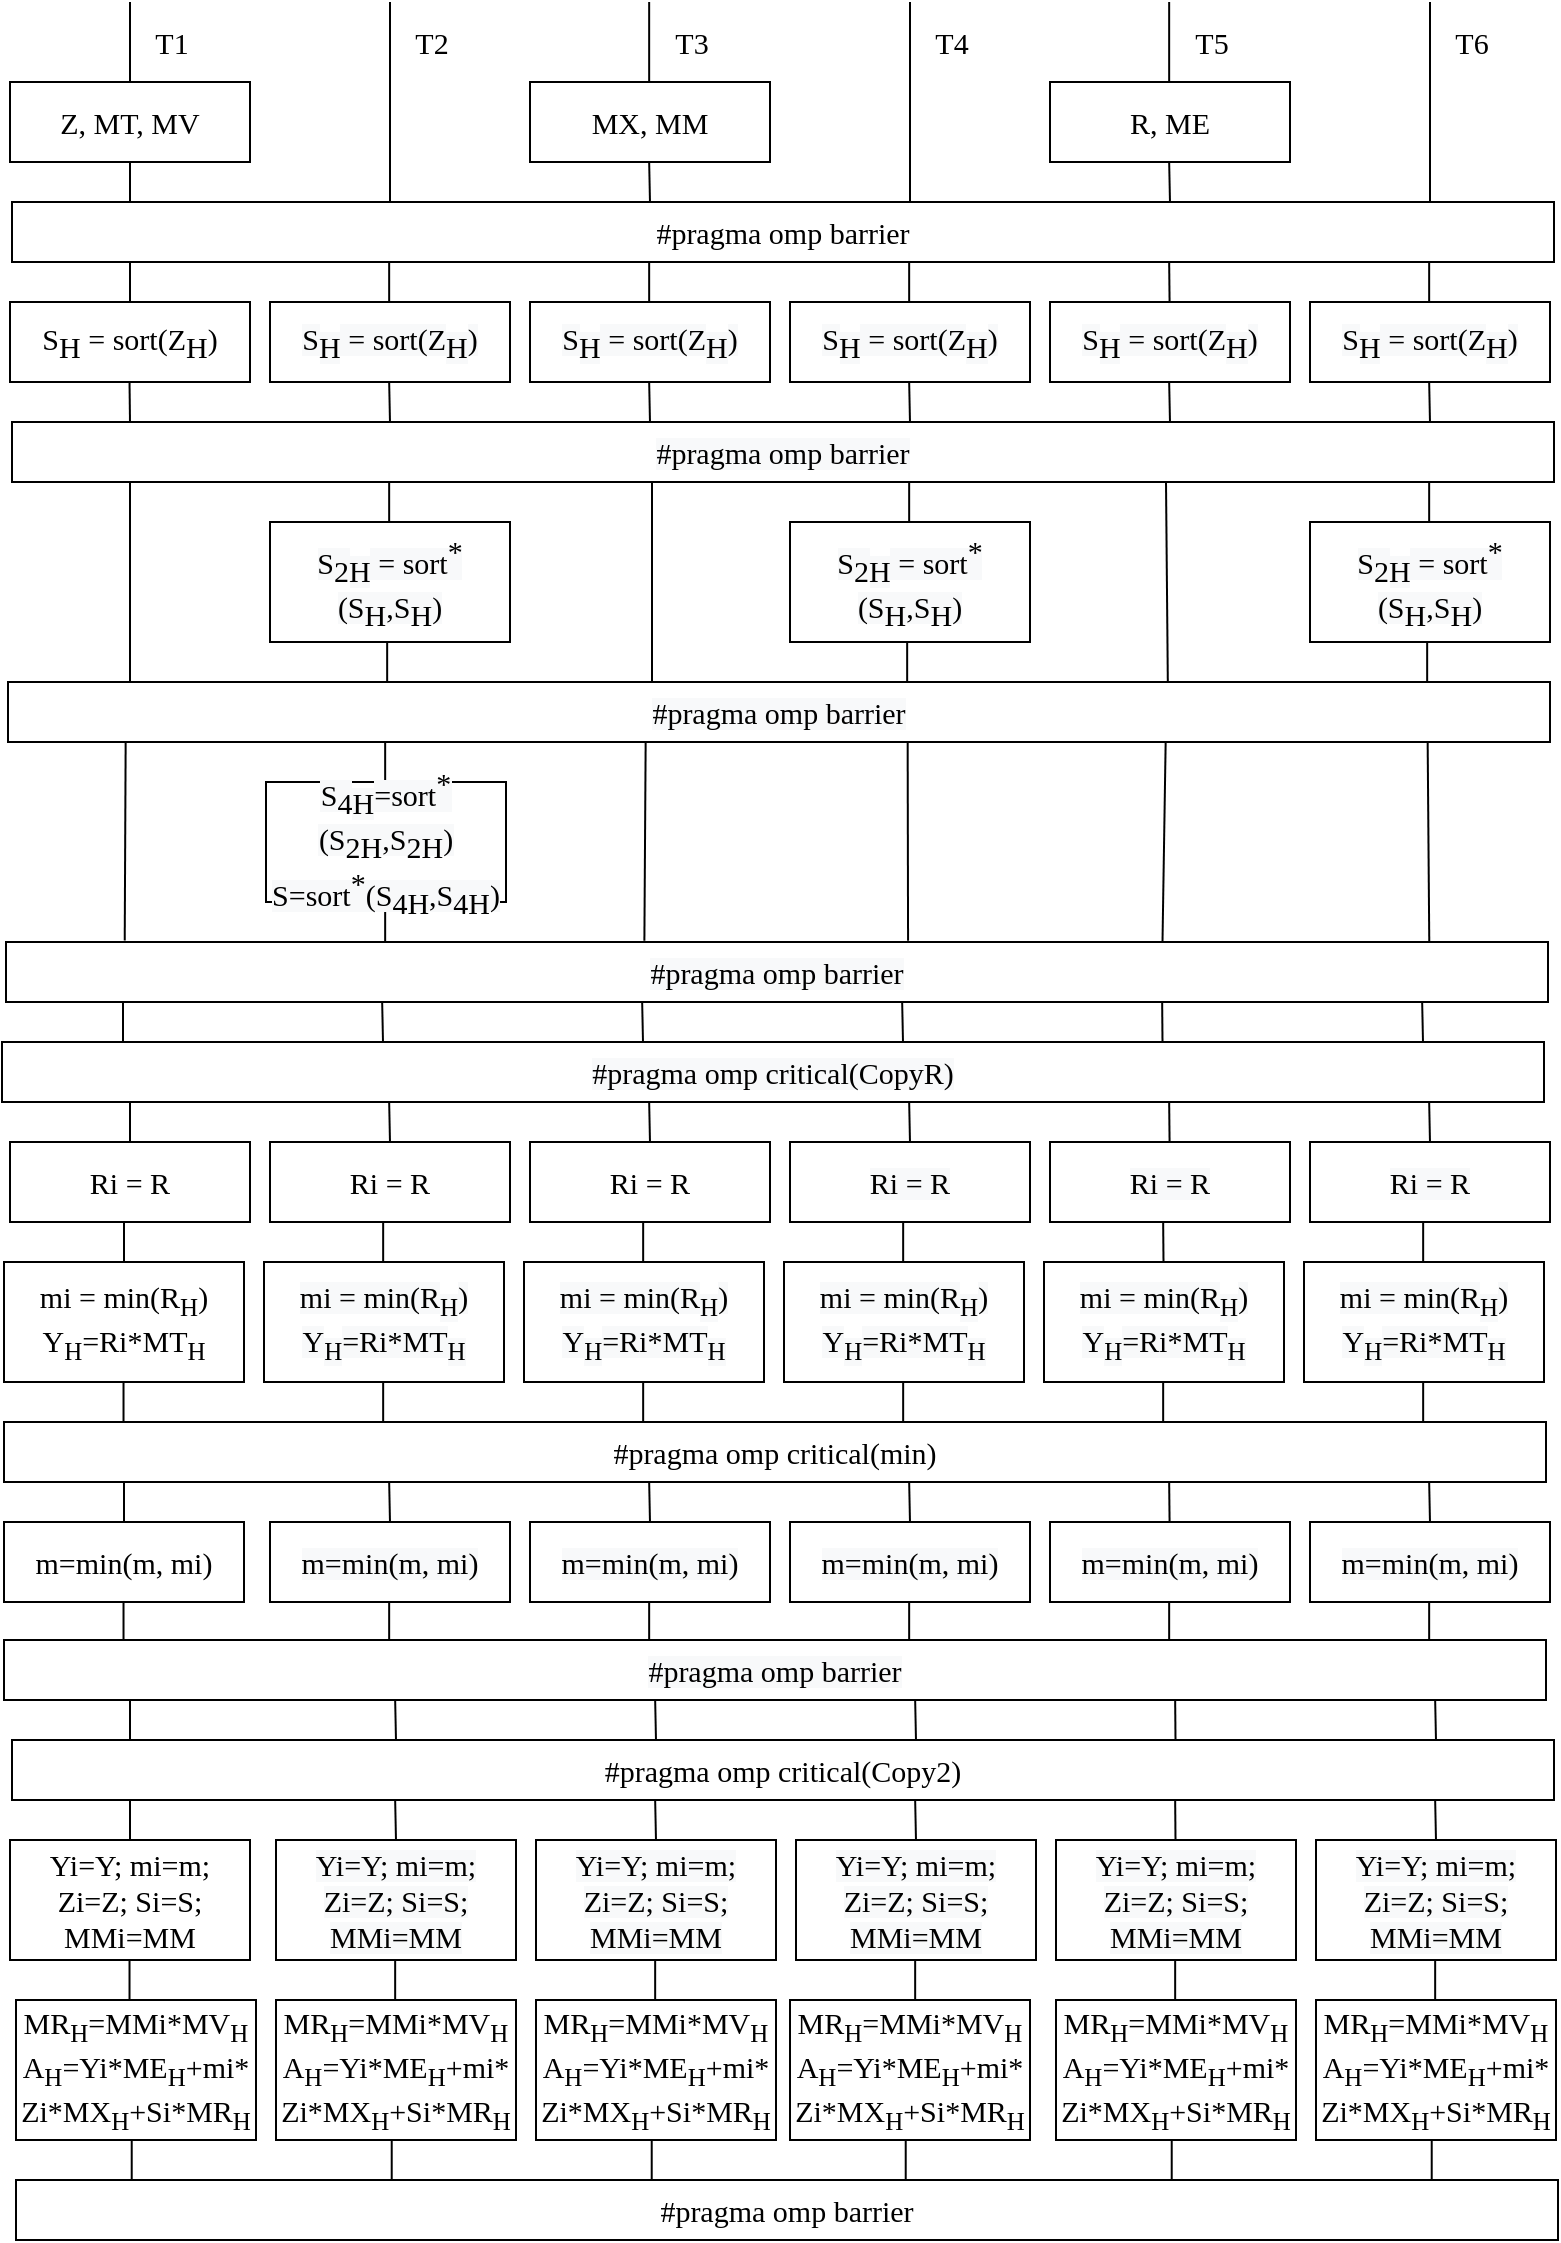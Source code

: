 <mxfile version="13.0.3" type="device"><diagram id="MqqNuYEYR4XbvybQsHSs" name="Page-1"><mxGraphModel dx="2076" dy="1214" grid="1" gridSize="10" guides="1" tooltips="1" connect="1" arrows="1" fold="1" page="1" pageScale="1" pageWidth="827" pageHeight="1169" math="0" shadow="0"><root><mxCell id="0"/><mxCell id="1" parent="0"/><mxCell id="_zkfCtUC_83AhkDR35ij-8" value="" style="endArrow=none;html=1;fontFamily=Times New Roman;fontSize=15;entryX=0.5;entryY=1;entryDx=0;entryDy=0;" edge="1" parent="1" target="_zkfCtUC_83AhkDR35ij-1"><mxGeometry width="50" height="50" relative="1" as="geometry"><mxPoint x="89" y="130" as="sourcePoint"/><mxPoint x="130" y="260" as="targetPoint"/></mxGeometry></mxCell><mxCell id="_zkfCtUC_83AhkDR35ij-10" value="" style="endArrow=none;html=1;fontFamily=Times New Roman;fontSize=15;" edge="1" parent="1"><mxGeometry width="50" height="50" relative="1" as="geometry"><mxPoint x="219" y="130" as="sourcePoint"/><mxPoint x="219" y="10" as="targetPoint"/></mxGeometry></mxCell><mxCell id="_zkfCtUC_83AhkDR35ij-14" value="" style="endArrow=none;html=1;fontFamily=Times New Roman;fontSize=15;" edge="1" parent="1"><mxGeometry width="50" height="50" relative="1" as="geometry"><mxPoint x="479" y="130" as="sourcePoint"/><mxPoint x="479" y="10" as="targetPoint"/></mxGeometry></mxCell><mxCell id="_zkfCtUC_83AhkDR35ij-18" value="" style="endArrow=none;html=1;fontFamily=Times New Roman;fontSize=15;" edge="1" parent="1"><mxGeometry width="50" height="50" relative="1" as="geometry"><mxPoint x="739" y="130" as="sourcePoint"/><mxPoint x="739" y="10" as="targetPoint"/></mxGeometry></mxCell><mxCell id="_zkfCtUC_83AhkDR35ij-1" value="Z, MT, MV" style="rounded=0;whiteSpace=wrap;html=1;fontFamily=Times New Roman;fontSize=15;" vertex="1" parent="1"><mxGeometry x="29" y="50" width="120" height="40" as="geometry"/></mxCell><mxCell id="_zkfCtUC_83AhkDR35ij-3" value="MX, MM" style="rounded=0;whiteSpace=wrap;html=1;fontFamily=Times New Roman;fontSize=15;" vertex="1" parent="1"><mxGeometry x="289" y="50" width="120" height="40" as="geometry"/></mxCell><mxCell id="_zkfCtUC_83AhkDR35ij-5" value="R, ME" style="rounded=0;whiteSpace=wrap;html=1;fontFamily=Times New Roman;fontSize=15;" vertex="1" parent="1"><mxGeometry x="549" y="50" width="120" height="40" as="geometry"/></mxCell><mxCell id="_zkfCtUC_83AhkDR35ij-7" value="#pragma omp barrier" style="rounded=0;whiteSpace=wrap;html=1;fontFamily=Times New Roman;fontSize=15;" vertex="1" parent="1"><mxGeometry x="30" y="110" width="771" height="30" as="geometry"/></mxCell><mxCell id="_zkfCtUC_83AhkDR35ij-9" value="" style="endArrow=none;html=1;fontFamily=Times New Roman;fontSize=15;entryX=0.5;entryY=0;entryDx=0;entryDy=0;" edge="1" parent="1" target="_zkfCtUC_83AhkDR35ij-1"><mxGeometry width="50" height="50" relative="1" as="geometry"><mxPoint x="89" y="10" as="sourcePoint"/><mxPoint x="99" y="120" as="targetPoint"/></mxGeometry></mxCell><mxCell id="_zkfCtUC_83AhkDR35ij-12" value="" style="endArrow=none;html=1;fontFamily=Times New Roman;fontSize=15;entryX=0.5;entryY=1;entryDx=0;entryDy=0;" edge="1" parent="1"><mxGeometry width="50" height="50" relative="1" as="geometry"><mxPoint x="349" y="110" as="sourcePoint"/><mxPoint x="348.58" y="90" as="targetPoint"/></mxGeometry></mxCell><mxCell id="_zkfCtUC_83AhkDR35ij-13" value="" style="endArrow=none;html=1;fontFamily=Times New Roman;fontSize=15;entryX=0.5;entryY=0;entryDx=0;entryDy=0;" edge="1" parent="1"><mxGeometry width="50" height="50" relative="1" as="geometry"><mxPoint x="348.58" y="10" as="sourcePoint"/><mxPoint x="348.58" y="50" as="targetPoint"/></mxGeometry></mxCell><mxCell id="_zkfCtUC_83AhkDR35ij-16" value="" style="endArrow=none;html=1;fontFamily=Times New Roman;fontSize=15;entryX=0.5;entryY=1;entryDx=0;entryDy=0;" edge="1" parent="1"><mxGeometry width="50" height="50" relative="1" as="geometry"><mxPoint x="609" y="110" as="sourcePoint"/><mxPoint x="608.58" y="90" as="targetPoint"/></mxGeometry></mxCell><mxCell id="_zkfCtUC_83AhkDR35ij-17" value="" style="endArrow=none;html=1;fontFamily=Times New Roman;fontSize=15;entryX=0.5;entryY=0;entryDx=0;entryDy=0;" edge="1" parent="1"><mxGeometry width="50" height="50" relative="1" as="geometry"><mxPoint x="608.58" y="10" as="sourcePoint"/><mxPoint x="608.58" y="50" as="targetPoint"/></mxGeometry></mxCell><mxCell id="_zkfCtUC_83AhkDR35ij-26" value="&#10;&#10;&lt;!--StartFragment--&gt;&lt;span style=&quot;font-family: &amp;quot;Times New Roman&amp;quot;; font-size: 15px; font-style: normal; font-variant-ligatures: normal; font-variant-caps: normal; font-weight: 400; letter-spacing: normal; orphans: 2; text-align: center; text-indent: 0px; text-transform: none; widows: 2; word-spacing: 0px; -webkit-text-stroke-width: 0px; background-color: rgb(248, 249, 250); text-decoration-style: initial; text-decoration-color: initial; float: none; display: inline !important;&quot;&gt;#pragma omp barrier&lt;/span&gt;&lt;!--EndFragment--&gt;&#10;&#10;" style="rounded=0;whiteSpace=wrap;html=1;fontFamily=Times New Roman;fontSize=15;" vertex="1" parent="1"><mxGeometry x="30" y="220" width="771" height="30" as="geometry"/></mxCell><mxCell id="_zkfCtUC_83AhkDR35ij-28" value="" style="endArrow=none;html=1;fontFamily=Times New Roman;fontSize=15;entryX=0.5;entryY=0;entryDx=0;entryDy=0;" edge="1" parent="1" target="_zkfCtUC_83AhkDR35ij-20"><mxGeometry width="50" height="50" relative="1" as="geometry"><mxPoint x="89" y="140" as="sourcePoint"/><mxPoint x="99" y="250" as="targetPoint"/></mxGeometry></mxCell><mxCell id="_zkfCtUC_83AhkDR35ij-29" value="" style="endArrow=none;html=1;fontFamily=Times New Roman;fontSize=15;entryX=0.5;entryY=1;entryDx=0;entryDy=0;" edge="1" parent="1"><mxGeometry width="50" height="50" relative="1" as="geometry"><mxPoint x="219" y="220" as="sourcePoint"/><mxPoint x="218.58" y="200" as="targetPoint"/></mxGeometry></mxCell><mxCell id="_zkfCtUC_83AhkDR35ij-30" value="" style="endArrow=none;html=1;fontFamily=Times New Roman;fontSize=15;entryX=0.5;entryY=0;entryDx=0;entryDy=0;" edge="1" parent="1"><mxGeometry width="50" height="50" relative="1" as="geometry"><mxPoint x="218.58" y="140" as="sourcePoint"/><mxPoint x="218.58" y="180" as="targetPoint"/></mxGeometry></mxCell><mxCell id="_zkfCtUC_83AhkDR35ij-31" value="" style="endArrow=none;html=1;fontFamily=Times New Roman;fontSize=15;entryX=0.5;entryY=1;entryDx=0;entryDy=0;" edge="1" parent="1"><mxGeometry width="50" height="50" relative="1" as="geometry"><mxPoint x="349" y="220" as="sourcePoint"/><mxPoint x="348.58" y="200" as="targetPoint"/></mxGeometry></mxCell><mxCell id="_zkfCtUC_83AhkDR35ij-32" value="" style="endArrow=none;html=1;fontFamily=Times New Roman;fontSize=15;entryX=0.5;entryY=0;entryDx=0;entryDy=0;" edge="1" parent="1"><mxGeometry width="50" height="50" relative="1" as="geometry"><mxPoint x="348.58" y="140" as="sourcePoint"/><mxPoint x="348.58" y="180" as="targetPoint"/></mxGeometry></mxCell><mxCell id="_zkfCtUC_83AhkDR35ij-33" value="" style="endArrow=none;html=1;fontFamily=Times New Roman;fontSize=15;entryX=0.5;entryY=1;entryDx=0;entryDy=0;" edge="1" parent="1"><mxGeometry width="50" height="50" relative="1" as="geometry"><mxPoint x="479" y="220" as="sourcePoint"/><mxPoint x="478.58" y="200" as="targetPoint"/></mxGeometry></mxCell><mxCell id="_zkfCtUC_83AhkDR35ij-34" value="" style="endArrow=none;html=1;fontFamily=Times New Roman;fontSize=15;entryX=0.5;entryY=0;entryDx=0;entryDy=0;" edge="1" parent="1"><mxGeometry width="50" height="50" relative="1" as="geometry"><mxPoint x="478.58" y="140" as="sourcePoint"/><mxPoint x="478.58" y="180" as="targetPoint"/></mxGeometry></mxCell><mxCell id="_zkfCtUC_83AhkDR35ij-35" value="" style="endArrow=none;html=1;fontFamily=Times New Roman;fontSize=15;entryX=0.5;entryY=1;entryDx=0;entryDy=0;" edge="1" parent="1"><mxGeometry width="50" height="50" relative="1" as="geometry"><mxPoint x="609" y="220" as="sourcePoint"/><mxPoint x="608.58" y="200" as="targetPoint"/></mxGeometry></mxCell><mxCell id="_zkfCtUC_83AhkDR35ij-36" value="" style="endArrow=none;html=1;fontFamily=Times New Roman;fontSize=15;" edge="1" parent="1" target="_zkfCtUC_83AhkDR35ij-24"><mxGeometry width="50" height="50" relative="1" as="geometry"><mxPoint x="608.58" y="140" as="sourcePoint"/><mxPoint x="609" y="160" as="targetPoint"/></mxGeometry></mxCell><mxCell id="_zkfCtUC_83AhkDR35ij-37" value="" style="endArrow=none;html=1;fontFamily=Times New Roman;fontSize=15;entryX=0.5;entryY=1;entryDx=0;entryDy=0;" edge="1" parent="1"><mxGeometry width="50" height="50" relative="1" as="geometry"><mxPoint x="739" y="220" as="sourcePoint"/><mxPoint x="738.58" y="200" as="targetPoint"/></mxGeometry></mxCell><mxCell id="_zkfCtUC_83AhkDR35ij-38" value="" style="endArrow=none;html=1;fontFamily=Times New Roman;fontSize=15;entryX=0.5;entryY=0;entryDx=0;entryDy=0;" edge="1" parent="1"><mxGeometry width="50" height="50" relative="1" as="geometry"><mxPoint x="738.58" y="140" as="sourcePoint"/><mxPoint x="738.58" y="180" as="targetPoint"/></mxGeometry></mxCell><mxCell id="_zkfCtUC_83AhkDR35ij-48" value="" style="endArrow=none;html=1;fontFamily=Times New Roman;fontSize=15;entryX=0.5;entryY=1;entryDx=0;entryDy=0;" edge="1" parent="1"><mxGeometry width="50" height="50" relative="1" as="geometry"><mxPoint x="217.58" y="350" as="sourcePoint"/><mxPoint x="217.58" y="310" as="targetPoint"/></mxGeometry></mxCell><mxCell id="_zkfCtUC_83AhkDR35ij-49" value="" style="endArrow=none;html=1;fontFamily=Times New Roman;fontSize=15;entryX=0.5;entryY=0;entryDx=0;entryDy=0;" edge="1" parent="1"><mxGeometry width="50" height="50" relative="1" as="geometry"><mxPoint x="218.58" y="250" as="sourcePoint"/><mxPoint x="218.58" y="290" as="targetPoint"/></mxGeometry></mxCell><mxCell id="_zkfCtUC_83AhkDR35ij-52" value="" style="endArrow=none;html=1;fontFamily=Times New Roman;fontSize=15;entryX=0.5;entryY=1;entryDx=0;entryDy=0;" edge="1" parent="1"><mxGeometry width="50" height="50" relative="1" as="geometry"><mxPoint x="477.58" y="350" as="sourcePoint"/><mxPoint x="477.58" y="310" as="targetPoint"/></mxGeometry></mxCell><mxCell id="_zkfCtUC_83AhkDR35ij-53" value="" style="endArrow=none;html=1;fontFamily=Times New Roman;fontSize=15;entryX=0.5;entryY=0;entryDx=0;entryDy=0;" edge="1" parent="1"><mxGeometry width="50" height="50" relative="1" as="geometry"><mxPoint x="478.58" y="250" as="sourcePoint"/><mxPoint x="478.58" y="290" as="targetPoint"/></mxGeometry></mxCell><mxCell id="_zkfCtUC_83AhkDR35ij-56" value="" style="endArrow=none;html=1;fontFamily=Times New Roman;fontSize=15;entryX=0.5;entryY=1;entryDx=0;entryDy=0;" edge="1" parent="1"><mxGeometry width="50" height="50" relative="1" as="geometry"><mxPoint x="737.58" y="350" as="sourcePoint"/><mxPoint x="737.58" y="310" as="targetPoint"/></mxGeometry></mxCell><mxCell id="_zkfCtUC_83AhkDR35ij-57" value="" style="endArrow=none;html=1;fontFamily=Times New Roman;fontSize=15;entryX=0.5;entryY=0;entryDx=0;entryDy=0;" edge="1" parent="1"><mxGeometry width="50" height="50" relative="1" as="geometry"><mxPoint x="738.58" y="250" as="sourcePoint"/><mxPoint x="738.58" y="290" as="targetPoint"/></mxGeometry></mxCell><mxCell id="_zkfCtUC_83AhkDR35ij-58" value="" style="endArrow=none;html=1;fontFamily=Times New Roman;fontSize=15;" edge="1" parent="1"><mxGeometry width="50" height="50" relative="1" as="geometry"><mxPoint x="89.0" y="360" as="sourcePoint"/><mxPoint x="89" y="250" as="targetPoint"/></mxGeometry></mxCell><mxCell id="_zkfCtUC_83AhkDR35ij-59" value="" style="endArrow=none;html=1;fontFamily=Times New Roman;fontSize=15;" edge="1" parent="1"><mxGeometry width="50" height="50" relative="1" as="geometry"><mxPoint x="350.0" y="360" as="sourcePoint"/><mxPoint x="350" y="250" as="targetPoint"/></mxGeometry></mxCell><mxCell id="_zkfCtUC_83AhkDR35ij-60" value="" style="endArrow=none;html=1;fontFamily=Times New Roman;fontSize=15;" edge="1" parent="1"><mxGeometry width="50" height="50" relative="1" as="geometry"><mxPoint x="608.0" y="360" as="sourcePoint"/><mxPoint x="607" y="250" as="targetPoint"/></mxGeometry></mxCell><mxCell id="_zkfCtUC_83AhkDR35ij-65" value="" style="endArrow=none;html=1;fontFamily=Times New Roman;fontSize=15;entryX=0.5;entryY=1;entryDx=0;entryDy=0;" edge="1" parent="1"><mxGeometry width="50" height="50" relative="1" as="geometry"><mxPoint x="216.58" y="500.0" as="sourcePoint"/><mxPoint x="216.58" y="460.0" as="targetPoint"/></mxGeometry></mxCell><mxCell id="_zkfCtUC_83AhkDR35ij-66" value="" style="endArrow=none;html=1;fontFamily=Times New Roman;fontSize=15;entryX=0.5;entryY=0;entryDx=0;entryDy=0;" edge="1" parent="1"><mxGeometry width="50" height="50" relative="1" as="geometry"><mxPoint x="216.58" y="380" as="sourcePoint"/><mxPoint x="216.58" y="420.0" as="targetPoint"/></mxGeometry></mxCell><mxCell id="_zkfCtUC_83AhkDR35ij-71" value="" style="endArrow=none;html=1;fontFamily=Times New Roman;fontSize=15;exitX=0.077;exitY=-0.027;exitDx=0;exitDy=0;exitPerimeter=0;" edge="1" parent="1" source="_zkfCtUC_83AhkDR35ij-64"><mxGeometry width="50" height="50" relative="1" as="geometry"><mxPoint x="86.41" y="520.0" as="sourcePoint"/><mxPoint x="86.83" y="380" as="targetPoint"/></mxGeometry></mxCell><mxCell id="_zkfCtUC_83AhkDR35ij-72" value="" style="endArrow=none;html=1;fontFamily=Times New Roman;fontSize=15;exitX=0.414;exitY=-0.021;exitDx=0;exitDy=0;exitPerimeter=0;" edge="1" parent="1" source="_zkfCtUC_83AhkDR35ij-64"><mxGeometry width="50" height="50" relative="1" as="geometry"><mxPoint x="346.41" y="520.0" as="sourcePoint"/><mxPoint x="346.83" y="380" as="targetPoint"/></mxGeometry></mxCell><mxCell id="_zkfCtUC_83AhkDR35ij-73" value="" style="endArrow=none;html=1;fontFamily=Times New Roman;fontSize=15;exitX=0.75;exitY=0;exitDx=0;exitDy=0;" edge="1" parent="1" source="_zkfCtUC_83AhkDR35ij-64"><mxGeometry width="50" height="50" relative="1" as="geometry"><mxPoint x="606.41" y="520.0" as="sourcePoint"/><mxPoint x="606.83" y="380" as="targetPoint"/></mxGeometry></mxCell><mxCell id="_zkfCtUC_83AhkDR35ij-74" value="" style="endArrow=none;html=1;fontFamily=Times New Roman;fontSize=15;exitX=0.585;exitY=-0.021;exitDx=0;exitDy=0;exitPerimeter=0;" edge="1" parent="1" source="_zkfCtUC_83AhkDR35ij-64"><mxGeometry width="50" height="50" relative="1" as="geometry"><mxPoint x="477.41" y="520.0" as="sourcePoint"/><mxPoint x="477.83" y="380.0" as="targetPoint"/></mxGeometry></mxCell><mxCell id="_zkfCtUC_83AhkDR35ij-75" value="" style="endArrow=none;html=1;fontFamily=Times New Roman;fontSize=15;exitX=0.923;exitY=-0.008;exitDx=0;exitDy=0;exitPerimeter=0;" edge="1" parent="1" source="_zkfCtUC_83AhkDR35ij-64"><mxGeometry width="50" height="50" relative="1" as="geometry"><mxPoint x="737.41" y="520.0" as="sourcePoint"/><mxPoint x="737.83" y="380.0" as="targetPoint"/></mxGeometry></mxCell><mxCell id="_zkfCtUC_83AhkDR35ij-21" value="&#10;&#10;&lt;!--StartFragment--&gt;&lt;span style=&quot;font-family: &amp;quot;Times New Roman&amp;quot;; font-size: 15px; font-style: normal; font-variant-ligatures: normal; font-variant-caps: normal; font-weight: 400; letter-spacing: normal; orphans: 2; text-align: center; text-indent: 0px; text-transform: none; widows: 2; word-spacing: 0px; -webkit-text-stroke-width: 0px; background-color: rgb(248, 249, 250); text-decoration-style: initial; text-decoration-color: initial; float: none; display: inline !important;&quot;&gt;S&lt;/span&gt;&lt;sub style=&quot;font-family: &amp;quot;Times New Roman&amp;quot;; font-style: normal; font-variant-ligatures: normal; font-variant-caps: normal; font-weight: 400; letter-spacing: normal; orphans: 2; text-align: center; text-indent: 0px; text-transform: none; widows: 2; word-spacing: 0px; -webkit-text-stroke-width: 0px; background-color: rgb(248, 249, 250); text-decoration-style: initial; text-decoration-color: initial; font-size: 15px;&quot;&gt;H&lt;/sub&gt;&lt;span style=&quot;font-family: &amp;quot;Times New Roman&amp;quot;; font-size: 15px; font-style: normal; font-variant-ligatures: normal; font-variant-caps: normal; font-weight: 400; letter-spacing: normal; orphans: 2; text-align: center; text-indent: 0px; text-transform: none; widows: 2; word-spacing: 0px; -webkit-text-stroke-width: 0px; background-color: rgb(248, 249, 250); text-decoration-style: initial; text-decoration-color: initial; float: none; display: inline !important;&quot;&gt;&amp;nbsp;= sort(Z&lt;/span&gt;&lt;sub style=&quot;font-family: &amp;quot;Times New Roman&amp;quot;; font-style: normal; font-variant-ligatures: normal; font-variant-caps: normal; font-weight: 400; letter-spacing: normal; orphans: 2; text-align: center; text-indent: 0px; text-transform: none; widows: 2; word-spacing: 0px; -webkit-text-stroke-width: 0px; background-color: rgb(248, 249, 250); text-decoration-style: initial; text-decoration-color: initial; font-size: 15px;&quot;&gt;H&lt;/sub&gt;&lt;span style=&quot;font-family: &amp;quot;Times New Roman&amp;quot;; font-size: 15px; font-style: normal; font-variant-ligatures: normal; font-variant-caps: normal; font-weight: 400; letter-spacing: normal; orphans: 2; text-align: center; text-indent: 0px; text-transform: none; widows: 2; word-spacing: 0px; -webkit-text-stroke-width: 0px; background-color: rgb(248, 249, 250); text-decoration-style: initial; text-decoration-color: initial; float: none; display: inline !important;&quot;&gt;)&lt;/span&gt;&lt;!--EndFragment--&gt;&#10;&#10;" style="rounded=0;whiteSpace=wrap;html=1;fontFamily=Times New Roman;fontSize=15;" vertex="1" parent="1"><mxGeometry x="159" y="160" width="120" height="40" as="geometry"/></mxCell><mxCell id="_zkfCtUC_83AhkDR35ij-22" value="&#10;&#10;&lt;!--StartFragment--&gt;&lt;span style=&quot;font-family: &amp;quot;Times New Roman&amp;quot;; font-size: 15px; font-style: normal; font-variant-ligatures: normal; font-variant-caps: normal; font-weight: 400; letter-spacing: normal; orphans: 2; text-align: center; text-indent: 0px; text-transform: none; widows: 2; word-spacing: 0px; -webkit-text-stroke-width: 0px; background-color: rgb(248, 249, 250); text-decoration-style: initial; text-decoration-color: initial; float: none; display: inline !important;&quot;&gt;S&lt;/span&gt;&lt;sub style=&quot;font-family: &amp;quot;Times New Roman&amp;quot;; font-style: normal; font-variant-ligatures: normal; font-variant-caps: normal; font-weight: 400; letter-spacing: normal; orphans: 2; text-align: center; text-indent: 0px; text-transform: none; widows: 2; word-spacing: 0px; -webkit-text-stroke-width: 0px; background-color: rgb(248, 249, 250); text-decoration-style: initial; text-decoration-color: initial; font-size: 15px;&quot;&gt;H&lt;/sub&gt;&lt;span style=&quot;font-family: &amp;quot;Times New Roman&amp;quot;; font-size: 15px; font-style: normal; font-variant-ligatures: normal; font-variant-caps: normal; font-weight: 400; letter-spacing: normal; orphans: 2; text-align: center; text-indent: 0px; text-transform: none; widows: 2; word-spacing: 0px; -webkit-text-stroke-width: 0px; background-color: rgb(248, 249, 250); text-decoration-style: initial; text-decoration-color: initial; float: none; display: inline !important;&quot;&gt;&amp;nbsp;= sort(Z&lt;/span&gt;&lt;sub style=&quot;font-family: &amp;quot;Times New Roman&amp;quot;; font-style: normal; font-variant-ligatures: normal; font-variant-caps: normal; font-weight: 400; letter-spacing: normal; orphans: 2; text-align: center; text-indent: 0px; text-transform: none; widows: 2; word-spacing: 0px; -webkit-text-stroke-width: 0px; background-color: rgb(248, 249, 250); text-decoration-style: initial; text-decoration-color: initial; font-size: 15px;&quot;&gt;H&lt;/sub&gt;&lt;span style=&quot;font-family: &amp;quot;Times New Roman&amp;quot;; font-size: 15px; font-style: normal; font-variant-ligatures: normal; font-variant-caps: normal; font-weight: 400; letter-spacing: normal; orphans: 2; text-align: center; text-indent: 0px; text-transform: none; widows: 2; word-spacing: 0px; -webkit-text-stroke-width: 0px; background-color: rgb(248, 249, 250); text-decoration-style: initial; text-decoration-color: initial; float: none; display: inline !important;&quot;&gt;)&lt;/span&gt;&lt;!--EndFragment--&gt;&#10;&#10;" style="rounded=0;whiteSpace=wrap;html=1;fontFamily=Times New Roman;fontSize=15;" vertex="1" parent="1"><mxGeometry x="289" y="160" width="120" height="40" as="geometry"/></mxCell><mxCell id="_zkfCtUC_83AhkDR35ij-23" value="&#10;&#10;&lt;!--StartFragment--&gt;&lt;span style=&quot;font-family: &amp;quot;Times New Roman&amp;quot;; font-size: 15px; font-style: normal; font-variant-ligatures: normal; font-variant-caps: normal; font-weight: 400; letter-spacing: normal; orphans: 2; text-align: center; text-indent: 0px; text-transform: none; widows: 2; word-spacing: 0px; -webkit-text-stroke-width: 0px; background-color: rgb(248, 249, 250); text-decoration-style: initial; text-decoration-color: initial; float: none; display: inline !important;&quot;&gt;S&lt;/span&gt;&lt;sub style=&quot;font-family: &amp;quot;Times New Roman&amp;quot;; font-style: normal; font-variant-ligatures: normal; font-variant-caps: normal; font-weight: 400; letter-spacing: normal; orphans: 2; text-align: center; text-indent: 0px; text-transform: none; widows: 2; word-spacing: 0px; -webkit-text-stroke-width: 0px; background-color: rgb(248, 249, 250); text-decoration-style: initial; text-decoration-color: initial; font-size: 15px;&quot;&gt;H&lt;/sub&gt;&lt;span style=&quot;font-family: &amp;quot;Times New Roman&amp;quot;; font-size: 15px; font-style: normal; font-variant-ligatures: normal; font-variant-caps: normal; font-weight: 400; letter-spacing: normal; orphans: 2; text-align: center; text-indent: 0px; text-transform: none; widows: 2; word-spacing: 0px; -webkit-text-stroke-width: 0px; background-color: rgb(248, 249, 250); text-decoration-style: initial; text-decoration-color: initial; float: none; display: inline !important;&quot;&gt;&amp;nbsp;= sort(Z&lt;/span&gt;&lt;sub style=&quot;font-family: &amp;quot;Times New Roman&amp;quot;; font-style: normal; font-variant-ligatures: normal; font-variant-caps: normal; font-weight: 400; letter-spacing: normal; orphans: 2; text-align: center; text-indent: 0px; text-transform: none; widows: 2; word-spacing: 0px; -webkit-text-stroke-width: 0px; background-color: rgb(248, 249, 250); text-decoration-style: initial; text-decoration-color: initial; font-size: 15px;&quot;&gt;H&lt;/sub&gt;&lt;span style=&quot;font-family: &amp;quot;Times New Roman&amp;quot;; font-size: 15px; font-style: normal; font-variant-ligatures: normal; font-variant-caps: normal; font-weight: 400; letter-spacing: normal; orphans: 2; text-align: center; text-indent: 0px; text-transform: none; widows: 2; word-spacing: 0px; -webkit-text-stroke-width: 0px; background-color: rgb(248, 249, 250); text-decoration-style: initial; text-decoration-color: initial; float: none; display: inline !important;&quot;&gt;)&lt;/span&gt;&lt;!--EndFragment--&gt;&#10;&#10;" style="rounded=0;whiteSpace=wrap;html=1;fontFamily=Times New Roman;fontSize=15;" vertex="1" parent="1"><mxGeometry x="419" y="160" width="120" height="40" as="geometry"/></mxCell><mxCell id="_zkfCtUC_83AhkDR35ij-24" value="&#10;&#10;&lt;!--StartFragment--&gt;&lt;span style=&quot;font-family: &amp;quot;Times New Roman&amp;quot;; font-size: 15px; font-style: normal; font-variant-ligatures: normal; font-variant-caps: normal; font-weight: 400; letter-spacing: normal; orphans: 2; text-align: center; text-indent: 0px; text-transform: none; widows: 2; word-spacing: 0px; -webkit-text-stroke-width: 0px; background-color: rgb(248, 249, 250); text-decoration-style: initial; text-decoration-color: initial; float: none; display: inline !important;&quot;&gt;S&lt;/span&gt;&lt;sub style=&quot;font-family: &amp;quot;Times New Roman&amp;quot;; font-style: normal; font-variant-ligatures: normal; font-variant-caps: normal; font-weight: 400; letter-spacing: normal; orphans: 2; text-align: center; text-indent: 0px; text-transform: none; widows: 2; word-spacing: 0px; -webkit-text-stroke-width: 0px; background-color: rgb(248, 249, 250); text-decoration-style: initial; text-decoration-color: initial; font-size: 15px;&quot;&gt;H&lt;/sub&gt;&lt;span style=&quot;font-family: &amp;quot;Times New Roman&amp;quot;; font-size: 15px; font-style: normal; font-variant-ligatures: normal; font-variant-caps: normal; font-weight: 400; letter-spacing: normal; orphans: 2; text-align: center; text-indent: 0px; text-transform: none; widows: 2; word-spacing: 0px; -webkit-text-stroke-width: 0px; background-color: rgb(248, 249, 250); text-decoration-style: initial; text-decoration-color: initial; float: none; display: inline !important;&quot;&gt;&amp;nbsp;= sort(Z&lt;/span&gt;&lt;sub style=&quot;font-family: &amp;quot;Times New Roman&amp;quot;; font-style: normal; font-variant-ligatures: normal; font-variant-caps: normal; font-weight: 400; letter-spacing: normal; orphans: 2; text-align: center; text-indent: 0px; text-transform: none; widows: 2; word-spacing: 0px; -webkit-text-stroke-width: 0px; background-color: rgb(248, 249, 250); text-decoration-style: initial; text-decoration-color: initial; font-size: 15px;&quot;&gt;H&lt;/sub&gt;&lt;span style=&quot;font-family: &amp;quot;Times New Roman&amp;quot;; font-size: 15px; font-style: normal; font-variant-ligatures: normal; font-variant-caps: normal; font-weight: 400; letter-spacing: normal; orphans: 2; text-align: center; text-indent: 0px; text-transform: none; widows: 2; word-spacing: 0px; -webkit-text-stroke-width: 0px; background-color: rgb(248, 249, 250); text-decoration-style: initial; text-decoration-color: initial; float: none; display: inline !important;&quot;&gt;)&lt;/span&gt;&lt;!--EndFragment--&gt;&#10;&#10;" style="rounded=0;whiteSpace=wrap;html=1;fontFamily=Times New Roman;fontSize=15;" vertex="1" parent="1"><mxGeometry x="549" y="160" width="120" height="40" as="geometry"/></mxCell><mxCell id="_zkfCtUC_83AhkDR35ij-25" value="&#10;&#10;&lt;!--StartFragment--&gt;&lt;span style=&quot;font-family: &amp;quot;Times New Roman&amp;quot;; font-size: 15px; font-style: normal; font-variant-ligatures: normal; font-variant-caps: normal; font-weight: 400; letter-spacing: normal; orphans: 2; text-align: center; text-indent: 0px; text-transform: none; widows: 2; word-spacing: 0px; -webkit-text-stroke-width: 0px; background-color: rgb(248, 249, 250); text-decoration-style: initial; text-decoration-color: initial; float: none; display: inline !important;&quot;&gt;S&lt;/span&gt;&lt;sub style=&quot;font-family: &amp;quot;Times New Roman&amp;quot;; font-style: normal; font-variant-ligatures: normal; font-variant-caps: normal; font-weight: 400; letter-spacing: normal; orphans: 2; text-align: center; text-indent: 0px; text-transform: none; widows: 2; word-spacing: 0px; -webkit-text-stroke-width: 0px; background-color: rgb(248, 249, 250); text-decoration-style: initial; text-decoration-color: initial; font-size: 15px;&quot;&gt;H&lt;/sub&gt;&lt;span style=&quot;font-family: &amp;quot;Times New Roman&amp;quot;; font-size: 15px; font-style: normal; font-variant-ligatures: normal; font-variant-caps: normal; font-weight: 400; letter-spacing: normal; orphans: 2; text-align: center; text-indent: 0px; text-transform: none; widows: 2; word-spacing: 0px; -webkit-text-stroke-width: 0px; background-color: rgb(248, 249, 250); text-decoration-style: initial; text-decoration-color: initial; float: none; display: inline !important;&quot;&gt;&amp;nbsp;= sort(Z&lt;/span&gt;&lt;sub style=&quot;font-family: &amp;quot;Times New Roman&amp;quot;; font-style: normal; font-variant-ligatures: normal; font-variant-caps: normal; font-weight: 400; letter-spacing: normal; orphans: 2; text-align: center; text-indent: 0px; text-transform: none; widows: 2; word-spacing: 0px; -webkit-text-stroke-width: 0px; background-color: rgb(248, 249, 250); text-decoration-style: initial; text-decoration-color: initial; font-size: 15px;&quot;&gt;H&lt;/sub&gt;&lt;span style=&quot;font-family: &amp;quot;Times New Roman&amp;quot;; font-size: 15px; font-style: normal; font-variant-ligatures: normal; font-variant-caps: normal; font-weight: 400; letter-spacing: normal; orphans: 2; text-align: center; text-indent: 0px; text-transform: none; widows: 2; word-spacing: 0px; -webkit-text-stroke-width: 0px; background-color: rgb(248, 249, 250); text-decoration-style: initial; text-decoration-color: initial; float: none; display: inline !important;&quot;&gt;)&lt;/span&gt;&lt;!--EndFragment--&gt;&#10;&#10;" style="rounded=0;whiteSpace=wrap;html=1;fontFamily=Times New Roman;fontSize=15;" vertex="1" parent="1"><mxGeometry x="679" y="160" width="120" height="40" as="geometry"/></mxCell><mxCell id="_zkfCtUC_83AhkDR35ij-76" value="" style="endArrow=none;html=1;fontFamily=Times New Roman;fontSize=15;entryX=0.5;entryY=1;entryDx=0;entryDy=0;" edge="1" parent="1"><mxGeometry width="50" height="50" relative="1" as="geometry"><mxPoint x="89" y="220" as="sourcePoint"/><mxPoint x="88.76" y="200" as="targetPoint"/></mxGeometry></mxCell><mxCell id="_zkfCtUC_83AhkDR35ij-40" value="&lt;span style=&quot;font-family: &amp;quot;times new roman&amp;quot;; font-size: 15px; font-style: normal; font-weight: 400; letter-spacing: normal; text-indent: 0px; text-transform: none; word-spacing: 0px; background-color: rgb(248, 249, 250); float: none; display: inline;&quot;&gt;S&lt;sub style=&quot;font-size: 15px;&quot;&gt;2&lt;/sub&gt;&lt;/span&gt;&lt;sub style=&quot;font-family: &amp;quot;times new roman&amp;quot;; font-style: normal; font-weight: 400; letter-spacing: normal; text-indent: 0px; text-transform: none; word-spacing: 0px; background-color: rgb(248, 249, 250); font-size: 15px;&quot;&gt;H&lt;/sub&gt;&lt;span style=&quot;font-family: &amp;quot;times new roman&amp;quot;; font-size: 15px; font-style: normal; font-weight: 400; letter-spacing: normal; text-indent: 0px; text-transform: none; word-spacing: 0px; background-color: rgb(248, 249, 250); float: none; display: inline;&quot;&gt;&amp;nbsp;= sort&lt;sup style=&quot;font-size: 15px;&quot;&gt;*&lt;/sup&gt;(S&lt;sub style=&quot;font-size: 15px;&quot;&gt;H&lt;/sub&gt;,S&lt;sub style=&quot;font-size: 15px;&quot;&gt;H&lt;/sub&gt;&lt;/span&gt;&lt;span style=&quot;font-family: &amp;quot;times new roman&amp;quot;; font-size: 15px; font-style: normal; font-weight: 400; letter-spacing: normal; text-indent: 0px; text-transform: none; word-spacing: 0px; background-color: rgb(248, 249, 250); float: none; display: inline;&quot;&gt;)&lt;/span&gt;" style="rounded=0;whiteSpace=wrap;html=1;fontFamily=Times New Roman;fontSize=15;align=center;" vertex="1" parent="1"><mxGeometry x="159" y="270" width="120" height="60" as="geometry"/></mxCell><mxCell id="_zkfCtUC_83AhkDR35ij-42" value="&#10;&#10;&lt;!--StartFragment--&gt;&lt;span style=&quot;font-size: 15px; font-style: normal; font-variant-ligatures: normal; font-variant-caps: normal; font-weight: 400; letter-spacing: normal; orphans: 2; text-align: center; text-indent: 0px; text-transform: none; widows: 2; word-spacing: 0px; -webkit-text-stroke-width: 0px; text-decoration-style: initial; text-decoration-color: initial; font-family: &amp;quot;times new roman&amp;quot;; background-color: rgb(248, 249, 250); float: none; display: inline;&quot;&gt;S&lt;sub style=&quot;font-size: 15px;&quot;&gt;2&lt;/sub&gt;&lt;/span&gt;&lt;sub style=&quot;font-style: normal; font-variant-ligatures: normal; font-variant-caps: normal; font-weight: 400; letter-spacing: normal; orphans: 2; text-align: center; text-indent: 0px; text-transform: none; widows: 2; word-spacing: 0px; -webkit-text-stroke-width: 0px; text-decoration-style: initial; text-decoration-color: initial; font-family: &amp;quot;times new roman&amp;quot;; background-color: rgb(248, 249, 250); font-size: 15px;&quot;&gt;H&lt;/sub&gt;&lt;span style=&quot;font-size: 15px; font-style: normal; font-variant-ligatures: normal; font-variant-caps: normal; font-weight: 400; letter-spacing: normal; orphans: 2; text-align: center; text-indent: 0px; text-transform: none; widows: 2; word-spacing: 0px; -webkit-text-stroke-width: 0px; text-decoration-style: initial; text-decoration-color: initial; font-family: &amp;quot;times new roman&amp;quot;; background-color: rgb(248, 249, 250); float: none; display: inline;&quot;&gt;&amp;nbsp;= sort&lt;sup style=&quot;font-size: 15px;&quot;&gt;*&lt;/sup&gt;(S&lt;sub style=&quot;font-size: 15px;&quot;&gt;H&lt;/sub&gt;,S&lt;sub style=&quot;font-size: 15px;&quot;&gt;H&lt;/sub&gt;&lt;/span&gt;&lt;span style=&quot;font-size: 15px; font-style: normal; font-variant-ligatures: normal; font-variant-caps: normal; font-weight: 400; letter-spacing: normal; orphans: 2; text-align: center; text-indent: 0px; text-transform: none; widows: 2; word-spacing: 0px; -webkit-text-stroke-width: 0px; text-decoration-style: initial; text-decoration-color: initial; font-family: &amp;quot;times new roman&amp;quot;; background-color: rgb(248, 249, 250); float: none; display: inline;&quot;&gt;)&lt;/span&gt;&lt;!--EndFragment--&gt;&#10;&#10;" style="rounded=0;whiteSpace=wrap;html=1;fontFamily=Times New Roman;fontSize=15;" vertex="1" parent="1"><mxGeometry x="419" y="270" width="120" height="60" as="geometry"/></mxCell><mxCell id="_zkfCtUC_83AhkDR35ij-44" value="&#10;&#10;&lt;!--StartFragment--&gt;&lt;span style=&quot;font-size: 15px; font-style: normal; font-variant-ligatures: normal; font-variant-caps: normal; font-weight: 400; letter-spacing: normal; orphans: 2; text-align: center; text-indent: 0px; text-transform: none; widows: 2; word-spacing: 0px; -webkit-text-stroke-width: 0px; text-decoration-style: initial; text-decoration-color: initial; font-family: &amp;quot;times new roman&amp;quot;; background-color: rgb(248, 249, 250); float: none; display: inline;&quot;&gt;S&lt;sub style=&quot;font-size: 15px;&quot;&gt;2&lt;/sub&gt;&lt;/span&gt;&lt;sub style=&quot;font-style: normal; font-variant-ligatures: normal; font-variant-caps: normal; font-weight: 400; letter-spacing: normal; orphans: 2; text-align: center; text-indent: 0px; text-transform: none; widows: 2; word-spacing: 0px; -webkit-text-stroke-width: 0px; text-decoration-style: initial; text-decoration-color: initial; font-family: &amp;quot;times new roman&amp;quot;; background-color: rgb(248, 249, 250); font-size: 15px;&quot;&gt;H&lt;/sub&gt;&lt;span style=&quot;font-size: 15px; font-style: normal; font-variant-ligatures: normal; font-variant-caps: normal; font-weight: 400; letter-spacing: normal; orphans: 2; text-align: center; text-indent: 0px; text-transform: none; widows: 2; word-spacing: 0px; -webkit-text-stroke-width: 0px; text-decoration-style: initial; text-decoration-color: initial; font-family: &amp;quot;times new roman&amp;quot;; background-color: rgb(248, 249, 250); float: none; display: inline;&quot;&gt;&amp;nbsp;= sort&lt;sup style=&quot;font-size: 15px;&quot;&gt;*&lt;/sup&gt;(S&lt;sub style=&quot;font-size: 15px;&quot;&gt;H&lt;/sub&gt;,S&lt;sub style=&quot;font-size: 15px;&quot;&gt;H&lt;/sub&gt;&lt;/span&gt;&lt;span style=&quot;font-size: 15px; font-style: normal; font-variant-ligatures: normal; font-variant-caps: normal; font-weight: 400; letter-spacing: normal; orphans: 2; text-align: center; text-indent: 0px; text-transform: none; widows: 2; word-spacing: 0px; -webkit-text-stroke-width: 0px; text-decoration-style: initial; text-decoration-color: initial; font-family: &amp;quot;times new roman&amp;quot;; background-color: rgb(248, 249, 250); float: none; display: inline;&quot;&gt;)&lt;/span&gt;&lt;!--EndFragment--&gt;&#10;&#10;" style="rounded=0;whiteSpace=wrap;html=1;fontFamily=Times New Roman;fontSize=15;" vertex="1" parent="1"><mxGeometry x="679" y="270" width="120" height="60" as="geometry"/></mxCell><mxCell id="_zkfCtUC_83AhkDR35ij-45" value="&#10;&#10;&lt;!--StartFragment--&gt;&lt;span style=&quot;font-family: &amp;quot;Times New Roman&amp;quot;; font-size: 15px; font-style: normal; font-variant-ligatures: normal; font-variant-caps: normal; font-weight: 400; letter-spacing: normal; orphans: 2; text-align: center; text-indent: 0px; text-transform: none; widows: 2; word-spacing: 0px; -webkit-text-stroke-width: 0px; background-color: rgb(248, 249, 250); text-decoration-style: initial; text-decoration-color: initial; float: none; display: inline !important;&quot;&gt;#pragma omp barrier&lt;/span&gt;&lt;!--EndFragment--&gt;&#10;&#10;" style="rounded=0;whiteSpace=wrap;html=1;fontFamily=Times New Roman;fontSize=15;" vertex="1" parent="1"><mxGeometry x="28" y="350" width="771" height="30" as="geometry"/></mxCell><mxCell id="_zkfCtUC_83AhkDR35ij-64" value="&#10;&#10;&lt;!--StartFragment--&gt;&lt;span style=&quot;font-family: &amp;quot;Times New Roman&amp;quot;; font-size: 15px; font-style: normal; font-variant-ligatures: normal; font-variant-caps: normal; font-weight: 400; letter-spacing: normal; orphans: 2; text-align: center; text-indent: 0px; text-transform: none; widows: 2; word-spacing: 0px; -webkit-text-stroke-width: 0px; background-color: rgb(248, 249, 250); text-decoration-style: initial; text-decoration-color: initial; float: none; display: inline !important;&quot;&gt;#pragma omp barrier&lt;/span&gt;&lt;!--EndFragment--&gt;&#10;&#10;" style="rounded=0;whiteSpace=wrap;html=1;fontFamily=Times New Roman;fontSize=15;" vertex="1" parent="1"><mxGeometry x="27" y="480" width="771" height="30" as="geometry"/></mxCell><mxCell id="_zkfCtUC_83AhkDR35ij-61" value="&lt;font style=&quot;font-size: 15px;&quot;&gt;&lt;span style=&quot;font-family: &amp;quot;times new roman&amp;quot;; font-style: normal; font-weight: 400; letter-spacing: normal; text-indent: 0px; text-transform: none; word-spacing: 0px; background-color: rgb(248, 249, 250); float: none; display: inline; font-size: 15px;&quot;&gt;S&lt;sub style=&quot;font-size: 15px;&quot;&gt;4&lt;/sub&gt;&lt;/span&gt;&lt;sub style=&quot;font-family: &amp;quot;times new roman&amp;quot;; font-style: normal; font-weight: 400; letter-spacing: normal; text-indent: 0px; text-transform: none; word-spacing: 0px; background-color: rgb(248, 249, 250); font-size: 15px;&quot;&gt;H&lt;/sub&gt;&lt;span style=&quot;font-family: &amp;quot;times new roman&amp;quot;; font-style: normal; font-weight: 400; letter-spacing: normal; text-indent: 0px; text-transform: none; word-spacing: 0px; background-color: rgb(248, 249, 250); float: none; display: inline; font-size: 15px;&quot;&gt;=sort&lt;sup style=&quot;font-size: 15px;&quot;&gt;*&lt;/sup&gt;(S&lt;sub style=&quot;font-size: 15px;&quot;&gt;2H&lt;/sub&gt;,S&lt;sub style=&quot;font-size: 15px;&quot;&gt;2H&lt;/sub&gt;&lt;/span&gt;&lt;span style=&quot;font-family: &amp;quot;times new roman&amp;quot;; font-style: normal; font-weight: 400; letter-spacing: normal; text-indent: 0px; text-transform: none; word-spacing: 0px; background-color: rgb(248, 249, 250); float: none; display: inline; font-size: 15px;&quot;&gt;)&lt;br style=&quot;font-size: 15px;&quot;&gt;S=sort&lt;sup style=&quot;font-size: 15px;&quot;&gt;*&lt;/sup&gt;(S&lt;sub style=&quot;font-size: 15px;&quot;&gt;4&lt;/sub&gt;&lt;sub style=&quot;font-size: 15px;&quot;&gt;H&lt;/sub&gt;,S&lt;sub style=&quot;font-size: 15px;&quot;&gt;4&lt;/sub&gt;&lt;sub style=&quot;font-size: 15px;&quot;&gt;H&lt;/sub&gt;)&lt;br style=&quot;font-size: 15px;&quot;&gt;&lt;/span&gt;&lt;/font&gt;" style="rounded=0;whiteSpace=wrap;html=1;fontFamily=Times New Roman;fontSize=15;align=center;" vertex="1" parent="1"><mxGeometry x="157" y="400" width="120" height="60" as="geometry"/></mxCell><mxCell id="_zkfCtUC_83AhkDR35ij-20" value="S&lt;sub style=&quot;font-size: 15px;&quot;&gt;H&lt;/sub&gt;&amp;nbsp;= sort(Z&lt;sub style=&quot;font-size: 15px;&quot;&gt;H&lt;/sub&gt;)" style="rounded=0;whiteSpace=wrap;html=1;fontFamily=Times New Roman;fontSize=15;" vertex="1" parent="1"><mxGeometry x="29" y="160" width="120" height="40" as="geometry"/></mxCell><mxCell id="_zkfCtUC_83AhkDR35ij-78" value="" style="endArrow=none;html=1;fontFamily=Times New Roman;fontSize=15;entryX=0.5;entryY=0;entryDx=0;entryDy=0;" edge="1" parent="1" target="_zkfCtUC_83AhkDR35ij-95"><mxGeometry width="50" height="50" relative="1" as="geometry"><mxPoint x="89" y="560" as="sourcePoint"/><mxPoint x="99" y="670" as="targetPoint"/></mxGeometry></mxCell><mxCell id="_zkfCtUC_83AhkDR35ij-80" value="" style="endArrow=none;html=1;fontFamily=Times New Roman;fontSize=15;entryX=0.5;entryY=0;entryDx=0;entryDy=0;" edge="1" parent="1" target="_zkfCtUC_83AhkDR35ij-89"><mxGeometry width="50" height="50" relative="1" as="geometry"><mxPoint x="218.58" y="560" as="sourcePoint"/><mxPoint x="218.58" y="600" as="targetPoint"/></mxGeometry></mxCell><mxCell id="_zkfCtUC_83AhkDR35ij-82" value="" style="endArrow=none;html=1;fontFamily=Times New Roman;fontSize=15;entryX=0.5;entryY=0;entryDx=0;entryDy=0;" edge="1" parent="1" target="_zkfCtUC_83AhkDR35ij-90"><mxGeometry width="50" height="50" relative="1" as="geometry"><mxPoint x="348.58" y="560" as="sourcePoint"/><mxPoint x="348.58" y="600" as="targetPoint"/></mxGeometry></mxCell><mxCell id="_zkfCtUC_83AhkDR35ij-84" value="" style="endArrow=none;html=1;fontFamily=Times New Roman;fontSize=15;entryX=0.5;entryY=0;entryDx=0;entryDy=0;" edge="1" parent="1" target="_zkfCtUC_83AhkDR35ij-91"><mxGeometry width="50" height="50" relative="1" as="geometry"><mxPoint x="478.58" y="560" as="sourcePoint"/><mxPoint x="478.58" y="600" as="targetPoint"/></mxGeometry></mxCell><mxCell id="_zkfCtUC_83AhkDR35ij-86" value="" style="endArrow=none;html=1;fontFamily=Times New Roman;fontSize=15;" edge="1" parent="1" target="_zkfCtUC_83AhkDR35ij-92"><mxGeometry width="50" height="50" relative="1" as="geometry"><mxPoint x="608.58" y="560" as="sourcePoint"/><mxPoint x="609" y="580" as="targetPoint"/></mxGeometry></mxCell><mxCell id="_zkfCtUC_83AhkDR35ij-88" value="" style="endArrow=none;html=1;fontFamily=Times New Roman;fontSize=15;entryX=0.5;entryY=0;entryDx=0;entryDy=0;" edge="1" parent="1" target="_zkfCtUC_83AhkDR35ij-93"><mxGeometry width="50" height="50" relative="1" as="geometry"><mxPoint x="738.58" y="560" as="sourcePoint"/><mxPoint x="739" y="590" as="targetPoint"/></mxGeometry></mxCell><mxCell id="_zkfCtUC_83AhkDR35ij-89" value="Ri = R" style="rounded=0;whiteSpace=wrap;html=1;fontFamily=Times New Roman;fontSize=15;" vertex="1" parent="1"><mxGeometry x="159" y="580" width="120" height="40" as="geometry"/></mxCell><mxCell id="_zkfCtUC_83AhkDR35ij-90" value="Ri = R" style="rounded=0;whiteSpace=wrap;html=1;fontFamily=Times New Roman;fontSize=15;" vertex="1" parent="1"><mxGeometry x="289" y="580" width="120" height="40" as="geometry"/></mxCell><mxCell id="_zkfCtUC_83AhkDR35ij-91" value="&#10;&#10;&lt;!--StartFragment--&gt;&lt;span style=&quot;font-family: &amp;quot;Times New Roman&amp;quot;; font-size: 15px; font-style: normal; font-variant-ligatures: normal; font-variant-caps: normal; font-weight: 400; letter-spacing: normal; orphans: 2; text-align: center; text-indent: 0px; text-transform: none; widows: 2; word-spacing: 0px; -webkit-text-stroke-width: 0px; background-color: rgb(248, 249, 250); text-decoration-style: initial; text-decoration-color: initial; float: none; display: inline !important;&quot;&gt;Ri = R&lt;/span&gt;&lt;!--EndFragment--&gt;&#10;&#10;" style="rounded=0;whiteSpace=wrap;html=1;fontFamily=Times New Roman;fontSize=15;" vertex="1" parent="1"><mxGeometry x="419" y="580" width="120" height="40" as="geometry"/></mxCell><mxCell id="_zkfCtUC_83AhkDR35ij-92" value="&#10;&#10;&lt;!--StartFragment--&gt;&lt;span style=&quot;font-family: &amp;quot;Times New Roman&amp;quot;; font-size: 15px; font-style: normal; font-variant-ligatures: normal; font-variant-caps: normal; font-weight: 400; letter-spacing: normal; orphans: 2; text-align: center; text-indent: 0px; text-transform: none; widows: 2; word-spacing: 0px; -webkit-text-stroke-width: 0px; background-color: rgb(248, 249, 250); text-decoration-style: initial; text-decoration-color: initial; float: none; display: inline !important;&quot;&gt;Ri = R&lt;/span&gt;&lt;!--EndFragment--&gt;&#10;&#10;" style="rounded=0;whiteSpace=wrap;html=1;fontFamily=Times New Roman;fontSize=15;" vertex="1" parent="1"><mxGeometry x="549" y="580" width="120" height="40" as="geometry"/></mxCell><mxCell id="_zkfCtUC_83AhkDR35ij-93" value="&#10;&#10;&lt;!--StartFragment--&gt;&lt;span style=&quot;font-family: &amp;quot;Times New Roman&amp;quot;; font-size: 15px; font-style: normal; font-variant-ligatures: normal; font-variant-caps: normal; font-weight: 400; letter-spacing: normal; orphans: 2; text-align: center; text-indent: 0px; text-transform: none; widows: 2; word-spacing: 0px; -webkit-text-stroke-width: 0px; background-color: rgb(248, 249, 250); text-decoration-style: initial; text-decoration-color: initial; float: none; display: inline !important;&quot;&gt;Ri = R&lt;/span&gt;&lt;!--EndFragment--&gt;&#10;&#10;" style="rounded=0;whiteSpace=wrap;html=1;fontFamily=Times New Roman;fontSize=15;" vertex="1" parent="1"><mxGeometry x="679" y="580" width="120" height="40" as="geometry"/></mxCell><mxCell id="_zkfCtUC_83AhkDR35ij-95" value="Ri = R" style="rounded=0;whiteSpace=wrap;html=1;fontFamily=Times New Roman;fontSize=15;" vertex="1" parent="1"><mxGeometry x="29" y="580" width="120" height="40" as="geometry"/></mxCell><mxCell id="_zkfCtUC_83AhkDR35ij-96" value="&lt;span style=&quot;font-family: &amp;#34;times new roman&amp;#34;&quot;&gt;#pragma omp critical(min)&lt;/span&gt;" style="rounded=0;whiteSpace=wrap;html=1;fontFamily=Times New Roman;fontSize=15;" vertex="1" parent="1"><mxGeometry x="26" y="720" width="771" height="30" as="geometry"/></mxCell><mxCell id="_zkfCtUC_83AhkDR35ij-97" value="" style="endArrow=none;html=1;fontFamily=Times New Roman;fontSize=15;entryX=0.5;entryY=0;entryDx=0;entryDy=0;" edge="1" parent="1" target="_zkfCtUC_83AhkDR35ij-114"><mxGeometry width="50" height="50" relative="1" as="geometry"><mxPoint x="86.0" y="620.0" as="sourcePoint"/><mxPoint x="96" y="730" as="targetPoint"/></mxGeometry></mxCell><mxCell id="_zkfCtUC_83AhkDR35ij-98" value="" style="endArrow=none;html=1;fontFamily=Times New Roman;fontSize=15;entryX=0.5;entryY=1;entryDx=0;entryDy=0;" edge="1" parent="1"><mxGeometry width="50" height="50" relative="1" as="geometry"><mxPoint x="215.58" y="720.0" as="sourcePoint"/><mxPoint x="215.58" y="680.0" as="targetPoint"/></mxGeometry></mxCell><mxCell id="_zkfCtUC_83AhkDR35ij-99" value="" style="endArrow=none;html=1;fontFamily=Times New Roman;fontSize=15;entryX=0.5;entryY=0;entryDx=0;entryDy=0;" edge="1" parent="1"><mxGeometry width="50" height="50" relative="1" as="geometry"><mxPoint x="215.58" y="620.0" as="sourcePoint"/><mxPoint x="215.58" y="660.0" as="targetPoint"/></mxGeometry></mxCell><mxCell id="_zkfCtUC_83AhkDR35ij-100" value="" style="endArrow=none;html=1;fontFamily=Times New Roman;fontSize=15;entryX=0.5;entryY=1;entryDx=0;entryDy=0;" edge="1" parent="1"><mxGeometry width="50" height="50" relative="1" as="geometry"><mxPoint x="345.58" y="720.0" as="sourcePoint"/><mxPoint x="345.58" y="680.0" as="targetPoint"/></mxGeometry></mxCell><mxCell id="_zkfCtUC_83AhkDR35ij-101" value="" style="endArrow=none;html=1;fontFamily=Times New Roman;fontSize=15;entryX=0.5;entryY=0;entryDx=0;entryDy=0;" edge="1" parent="1"><mxGeometry width="50" height="50" relative="1" as="geometry"><mxPoint x="345.58" y="620.0" as="sourcePoint"/><mxPoint x="345.58" y="660.0" as="targetPoint"/></mxGeometry></mxCell><mxCell id="_zkfCtUC_83AhkDR35ij-102" value="" style="endArrow=none;html=1;fontFamily=Times New Roman;fontSize=15;entryX=0.5;entryY=1;entryDx=0;entryDy=0;" edge="1" parent="1"><mxGeometry width="50" height="50" relative="1" as="geometry"><mxPoint x="475.58" y="720.0" as="sourcePoint"/><mxPoint x="475.58" y="680.0" as="targetPoint"/></mxGeometry></mxCell><mxCell id="_zkfCtUC_83AhkDR35ij-103" value="" style="endArrow=none;html=1;fontFamily=Times New Roman;fontSize=15;entryX=0.5;entryY=0;entryDx=0;entryDy=0;" edge="1" parent="1"><mxGeometry width="50" height="50" relative="1" as="geometry"><mxPoint x="475.58" y="620.0" as="sourcePoint"/><mxPoint x="475.58" y="660.0" as="targetPoint"/></mxGeometry></mxCell><mxCell id="_zkfCtUC_83AhkDR35ij-104" value="" style="endArrow=none;html=1;fontFamily=Times New Roman;fontSize=15;entryX=0.5;entryY=1;entryDx=0;entryDy=0;" edge="1" parent="1"><mxGeometry width="50" height="50" relative="1" as="geometry"><mxPoint x="605.58" y="720.0" as="sourcePoint"/><mxPoint x="605.58" y="680.0" as="targetPoint"/></mxGeometry></mxCell><mxCell id="_zkfCtUC_83AhkDR35ij-105" value="" style="endArrow=none;html=1;fontFamily=Times New Roman;fontSize=15;" edge="1" parent="1" target="_zkfCtUC_83AhkDR35ij-111"><mxGeometry width="50" height="50" relative="1" as="geometry"><mxPoint x="605.58" y="620.0" as="sourcePoint"/><mxPoint x="606" y="640" as="targetPoint"/></mxGeometry></mxCell><mxCell id="_zkfCtUC_83AhkDR35ij-106" value="" style="endArrow=none;html=1;fontFamily=Times New Roman;fontSize=15;entryX=0.5;entryY=1;entryDx=0;entryDy=0;" edge="1" parent="1"><mxGeometry width="50" height="50" relative="1" as="geometry"><mxPoint x="735.58" y="720.0" as="sourcePoint"/><mxPoint x="735.58" y="680.0" as="targetPoint"/></mxGeometry></mxCell><mxCell id="_zkfCtUC_83AhkDR35ij-107" value="" style="endArrow=none;html=1;fontFamily=Times New Roman;fontSize=15;entryX=0.5;entryY=0;entryDx=0;entryDy=0;" edge="1" parent="1"><mxGeometry width="50" height="50" relative="1" as="geometry"><mxPoint x="735.58" y="620.0" as="sourcePoint"/><mxPoint x="735.58" y="660.0" as="targetPoint"/></mxGeometry></mxCell><mxCell id="_zkfCtUC_83AhkDR35ij-108" value="&#10;&#10;&lt;!--StartFragment--&gt;&lt;span style=&quot;font-family: &amp;quot;Times New Roman&amp;quot;; font-size: 15px; font-style: normal; font-variant-ligatures: normal; font-variant-caps: normal; font-weight: 400; letter-spacing: normal; orphans: 2; text-align: center; text-indent: 0px; text-transform: none; widows: 2; word-spacing: 0px; -webkit-text-stroke-width: 0px; background-color: rgb(248, 249, 250); text-decoration-style: initial; text-decoration-color: initial; float: none; display: inline !important;&quot;&gt;mi = min(R&lt;/span&gt;&lt;sub style=&quot;font-family: &amp;quot;Times New Roman&amp;quot;; font-style: normal; font-variant-ligatures: normal; font-variant-caps: normal; font-weight: 400; letter-spacing: normal; orphans: 2; text-align: center; text-indent: 0px; text-transform: none; widows: 2; word-spacing: 0px; -webkit-text-stroke-width: 0px; background-color: rgb(248, 249, 250); text-decoration-style: initial; text-decoration-color: initial;&quot;&gt;H&lt;/sub&gt;&lt;span style=&quot;font-family: &amp;quot;Times New Roman&amp;quot;; font-size: 15px; font-style: normal; font-variant-ligatures: normal; font-variant-caps: normal; font-weight: 400; letter-spacing: normal; orphans: 2; text-align: center; text-indent: 0px; text-transform: none; widows: 2; word-spacing: 0px; -webkit-text-stroke-width: 0px; background-color: rgb(248, 249, 250); text-decoration-style: initial; text-decoration-color: initial; float: none; display: inline !important;&quot;&gt;)&lt;/span&gt;&lt;br style=&quot;font-family: &amp;quot;Times New Roman&amp;quot;; font-size: 15px; font-style: normal; font-variant-ligatures: normal; font-variant-caps: normal; font-weight: 400; letter-spacing: normal; orphans: 2; text-align: center; text-indent: 0px; text-transform: none; widows: 2; word-spacing: 0px; -webkit-text-stroke-width: 0px; background-color: rgb(248, 249, 250); text-decoration-style: initial; text-decoration-color: initial;&quot;&gt;&lt;span style=&quot;font-family: &amp;quot;Times New Roman&amp;quot;; font-size: 15px; font-style: normal; font-variant-ligatures: normal; font-variant-caps: normal; font-weight: 400; letter-spacing: normal; orphans: 2; text-align: center; text-indent: 0px; text-transform: none; widows: 2; word-spacing: 0px; -webkit-text-stroke-width: 0px; background-color: rgb(248, 249, 250); text-decoration-style: initial; text-decoration-color: initial; float: none; display: inline !important;&quot;&gt;Y&lt;/span&gt;&lt;sub style=&quot;font-family: &amp;quot;Times New Roman&amp;quot;; font-style: normal; font-variant-ligatures: normal; font-variant-caps: normal; font-weight: 400; letter-spacing: normal; orphans: 2; text-align: center; text-indent: 0px; text-transform: none; widows: 2; word-spacing: 0px; -webkit-text-stroke-width: 0px; background-color: rgb(248, 249, 250); text-decoration-style: initial; text-decoration-color: initial;&quot;&gt;H&lt;/sub&gt;&lt;span style=&quot;font-family: &amp;quot;Times New Roman&amp;quot;; font-size: 15px; font-style: normal; font-variant-ligatures: normal; font-variant-caps: normal; font-weight: 400; letter-spacing: normal; orphans: 2; text-align: center; text-indent: 0px; text-transform: none; widows: 2; word-spacing: 0px; -webkit-text-stroke-width: 0px; background-color: rgb(248, 249, 250); text-decoration-style: initial; text-decoration-color: initial; float: none; display: inline !important;&quot;&gt;=Ri*MT&lt;/span&gt;&lt;sub style=&quot;font-family: &amp;quot;Times New Roman&amp;quot;; font-style: normal; font-variant-ligatures: normal; font-variant-caps: normal; font-weight: 400; letter-spacing: normal; orphans: 2; text-align: center; text-indent: 0px; text-transform: none; widows: 2; word-spacing: 0px; -webkit-text-stroke-width: 0px; background-color: rgb(248, 249, 250); text-decoration-style: initial; text-decoration-color: initial;&quot;&gt;H&lt;/sub&gt;&lt;!--EndFragment--&gt;&#10;&#10;" style="rounded=0;whiteSpace=wrap;html=1;fontFamily=Times New Roman;fontSize=15;" vertex="1" parent="1"><mxGeometry x="156" y="640" width="120" height="60" as="geometry"/></mxCell><mxCell id="_zkfCtUC_83AhkDR35ij-109" value="&#10;&#10;&lt;!--StartFragment--&gt;&lt;span style=&quot;font-family: &amp;quot;Times New Roman&amp;quot;; font-size: 15px; font-style: normal; font-variant-ligatures: normal; font-variant-caps: normal; font-weight: 400; letter-spacing: normal; orphans: 2; text-align: center; text-indent: 0px; text-transform: none; widows: 2; word-spacing: 0px; -webkit-text-stroke-width: 0px; background-color: rgb(248, 249, 250); text-decoration-style: initial; text-decoration-color: initial; float: none; display: inline !important;&quot;&gt;mi = min(R&lt;/span&gt;&lt;sub style=&quot;font-family: &amp;quot;Times New Roman&amp;quot;; font-style: normal; font-variant-ligatures: normal; font-variant-caps: normal; font-weight: 400; letter-spacing: normal; orphans: 2; text-align: center; text-indent: 0px; text-transform: none; widows: 2; word-spacing: 0px; -webkit-text-stroke-width: 0px; background-color: rgb(248, 249, 250); text-decoration-style: initial; text-decoration-color: initial;&quot;&gt;H&lt;/sub&gt;&lt;span style=&quot;font-family: &amp;quot;Times New Roman&amp;quot;; font-size: 15px; font-style: normal; font-variant-ligatures: normal; font-variant-caps: normal; font-weight: 400; letter-spacing: normal; orphans: 2; text-align: center; text-indent: 0px; text-transform: none; widows: 2; word-spacing: 0px; -webkit-text-stroke-width: 0px; background-color: rgb(248, 249, 250); text-decoration-style: initial; text-decoration-color: initial; float: none; display: inline !important;&quot;&gt;)&lt;/span&gt;&lt;br style=&quot;font-family: &amp;quot;Times New Roman&amp;quot;; font-size: 15px; font-style: normal; font-variant-ligatures: normal; font-variant-caps: normal; font-weight: 400; letter-spacing: normal; orphans: 2; text-align: center; text-indent: 0px; text-transform: none; widows: 2; word-spacing: 0px; -webkit-text-stroke-width: 0px; background-color: rgb(248, 249, 250); text-decoration-style: initial; text-decoration-color: initial;&quot;&gt;&lt;span style=&quot;font-family: &amp;quot;Times New Roman&amp;quot;; font-size: 15px; font-style: normal; font-variant-ligatures: normal; font-variant-caps: normal; font-weight: 400; letter-spacing: normal; orphans: 2; text-align: center; text-indent: 0px; text-transform: none; widows: 2; word-spacing: 0px; -webkit-text-stroke-width: 0px; background-color: rgb(248, 249, 250); text-decoration-style: initial; text-decoration-color: initial; float: none; display: inline !important;&quot;&gt;Y&lt;/span&gt;&lt;sub style=&quot;font-family: &amp;quot;Times New Roman&amp;quot;; font-style: normal; font-variant-ligatures: normal; font-variant-caps: normal; font-weight: 400; letter-spacing: normal; orphans: 2; text-align: center; text-indent: 0px; text-transform: none; widows: 2; word-spacing: 0px; -webkit-text-stroke-width: 0px; background-color: rgb(248, 249, 250); text-decoration-style: initial; text-decoration-color: initial;&quot;&gt;H&lt;/sub&gt;&lt;span style=&quot;font-family: &amp;quot;Times New Roman&amp;quot;; font-size: 15px; font-style: normal; font-variant-ligatures: normal; font-variant-caps: normal; font-weight: 400; letter-spacing: normal; orphans: 2; text-align: center; text-indent: 0px; text-transform: none; widows: 2; word-spacing: 0px; -webkit-text-stroke-width: 0px; background-color: rgb(248, 249, 250); text-decoration-style: initial; text-decoration-color: initial; float: none; display: inline !important;&quot;&gt;=Ri*MT&lt;/span&gt;&lt;sub style=&quot;font-family: &amp;quot;Times New Roman&amp;quot;; font-style: normal; font-variant-ligatures: normal; font-variant-caps: normal; font-weight: 400; letter-spacing: normal; orphans: 2; text-align: center; text-indent: 0px; text-transform: none; widows: 2; word-spacing: 0px; -webkit-text-stroke-width: 0px; background-color: rgb(248, 249, 250); text-decoration-style: initial; text-decoration-color: initial;&quot;&gt;H&lt;/sub&gt;&lt;!--EndFragment--&gt;&#10;&#10;" style="rounded=0;whiteSpace=wrap;html=1;fontFamily=Times New Roman;fontSize=15;" vertex="1" parent="1"><mxGeometry x="286" y="640" width="120" height="60" as="geometry"/></mxCell><mxCell id="_zkfCtUC_83AhkDR35ij-110" value="&#10;&#10;&lt;!--StartFragment--&gt;&lt;span style=&quot;font-family: &amp;quot;Times New Roman&amp;quot;; font-size: 15px; font-style: normal; font-variant-ligatures: normal; font-variant-caps: normal; font-weight: 400; letter-spacing: normal; orphans: 2; text-align: center; text-indent: 0px; text-transform: none; widows: 2; word-spacing: 0px; -webkit-text-stroke-width: 0px; background-color: rgb(248, 249, 250); text-decoration-style: initial; text-decoration-color: initial; float: none; display: inline !important;&quot;&gt;mi = min(R&lt;/span&gt;&lt;sub style=&quot;font-family: &amp;quot;Times New Roman&amp;quot;; font-style: normal; font-variant-ligatures: normal; font-variant-caps: normal; font-weight: 400; letter-spacing: normal; orphans: 2; text-align: center; text-indent: 0px; text-transform: none; widows: 2; word-spacing: 0px; -webkit-text-stroke-width: 0px; background-color: rgb(248, 249, 250); text-decoration-style: initial; text-decoration-color: initial;&quot;&gt;H&lt;/sub&gt;&lt;span style=&quot;font-family: &amp;quot;Times New Roman&amp;quot;; font-size: 15px; font-style: normal; font-variant-ligatures: normal; font-variant-caps: normal; font-weight: 400; letter-spacing: normal; orphans: 2; text-align: center; text-indent: 0px; text-transform: none; widows: 2; word-spacing: 0px; -webkit-text-stroke-width: 0px; background-color: rgb(248, 249, 250); text-decoration-style: initial; text-decoration-color: initial; float: none; display: inline !important;&quot;&gt;)&lt;/span&gt;&lt;br style=&quot;font-family: &amp;quot;Times New Roman&amp;quot;; font-size: 15px; font-style: normal; font-variant-ligatures: normal; font-variant-caps: normal; font-weight: 400; letter-spacing: normal; orphans: 2; text-align: center; text-indent: 0px; text-transform: none; widows: 2; word-spacing: 0px; -webkit-text-stroke-width: 0px; background-color: rgb(248, 249, 250); text-decoration-style: initial; text-decoration-color: initial;&quot;&gt;&lt;span style=&quot;font-family: &amp;quot;Times New Roman&amp;quot;; font-size: 15px; font-style: normal; font-variant-ligatures: normal; font-variant-caps: normal; font-weight: 400; letter-spacing: normal; orphans: 2; text-align: center; text-indent: 0px; text-transform: none; widows: 2; word-spacing: 0px; -webkit-text-stroke-width: 0px; background-color: rgb(248, 249, 250); text-decoration-style: initial; text-decoration-color: initial; float: none; display: inline !important;&quot;&gt;Y&lt;/span&gt;&lt;sub style=&quot;font-family: &amp;quot;Times New Roman&amp;quot;; font-style: normal; font-variant-ligatures: normal; font-variant-caps: normal; font-weight: 400; letter-spacing: normal; orphans: 2; text-align: center; text-indent: 0px; text-transform: none; widows: 2; word-spacing: 0px; -webkit-text-stroke-width: 0px; background-color: rgb(248, 249, 250); text-decoration-style: initial; text-decoration-color: initial;&quot;&gt;H&lt;/sub&gt;&lt;span style=&quot;font-family: &amp;quot;Times New Roman&amp;quot;; font-size: 15px; font-style: normal; font-variant-ligatures: normal; font-variant-caps: normal; font-weight: 400; letter-spacing: normal; orphans: 2; text-align: center; text-indent: 0px; text-transform: none; widows: 2; word-spacing: 0px; -webkit-text-stroke-width: 0px; background-color: rgb(248, 249, 250); text-decoration-style: initial; text-decoration-color: initial; float: none; display: inline !important;&quot;&gt;=Ri*MT&lt;/span&gt;&lt;sub style=&quot;font-family: &amp;quot;Times New Roman&amp;quot;; font-style: normal; font-variant-ligatures: normal; font-variant-caps: normal; font-weight: 400; letter-spacing: normal; orphans: 2; text-align: center; text-indent: 0px; text-transform: none; widows: 2; word-spacing: 0px; -webkit-text-stroke-width: 0px; background-color: rgb(248, 249, 250); text-decoration-style: initial; text-decoration-color: initial;&quot;&gt;H&lt;/sub&gt;&lt;!--EndFragment--&gt;&#10;&#10;" style="rounded=0;whiteSpace=wrap;html=1;fontFamily=Times New Roman;fontSize=15;" vertex="1" parent="1"><mxGeometry x="416" y="640" width="120" height="60" as="geometry"/></mxCell><mxCell id="_zkfCtUC_83AhkDR35ij-111" value="&#10;&#10;&lt;!--StartFragment--&gt;&lt;span style=&quot;font-family: &amp;quot;Times New Roman&amp;quot;; font-size: 15px; font-style: normal; font-variant-ligatures: normal; font-variant-caps: normal; font-weight: 400; letter-spacing: normal; orphans: 2; text-align: center; text-indent: 0px; text-transform: none; widows: 2; word-spacing: 0px; -webkit-text-stroke-width: 0px; background-color: rgb(248, 249, 250); text-decoration-style: initial; text-decoration-color: initial; float: none; display: inline !important;&quot;&gt;mi = min(R&lt;/span&gt;&lt;sub style=&quot;font-family: &amp;quot;Times New Roman&amp;quot;; font-style: normal; font-variant-ligatures: normal; font-variant-caps: normal; font-weight: 400; letter-spacing: normal; orphans: 2; text-align: center; text-indent: 0px; text-transform: none; widows: 2; word-spacing: 0px; -webkit-text-stroke-width: 0px; background-color: rgb(248, 249, 250); text-decoration-style: initial; text-decoration-color: initial;&quot;&gt;H&lt;/sub&gt;&lt;span style=&quot;font-family: &amp;quot;Times New Roman&amp;quot;; font-size: 15px; font-style: normal; font-variant-ligatures: normal; font-variant-caps: normal; font-weight: 400; letter-spacing: normal; orphans: 2; text-align: center; text-indent: 0px; text-transform: none; widows: 2; word-spacing: 0px; -webkit-text-stroke-width: 0px; background-color: rgb(248, 249, 250); text-decoration-style: initial; text-decoration-color: initial; float: none; display: inline !important;&quot;&gt;)&lt;/span&gt;&lt;br style=&quot;font-family: &amp;quot;Times New Roman&amp;quot;; font-size: 15px; font-style: normal; font-variant-ligatures: normal; font-variant-caps: normal; font-weight: 400; letter-spacing: normal; orphans: 2; text-align: center; text-indent: 0px; text-transform: none; widows: 2; word-spacing: 0px; -webkit-text-stroke-width: 0px; background-color: rgb(248, 249, 250); text-decoration-style: initial; text-decoration-color: initial;&quot;&gt;&lt;span style=&quot;font-family: &amp;quot;Times New Roman&amp;quot;; font-size: 15px; font-style: normal; font-variant-ligatures: normal; font-variant-caps: normal; font-weight: 400; letter-spacing: normal; orphans: 2; text-align: center; text-indent: 0px; text-transform: none; widows: 2; word-spacing: 0px; -webkit-text-stroke-width: 0px; background-color: rgb(248, 249, 250); text-decoration-style: initial; text-decoration-color: initial; float: none; display: inline !important;&quot;&gt;Y&lt;/span&gt;&lt;sub style=&quot;font-family: &amp;quot;Times New Roman&amp;quot;; font-style: normal; font-variant-ligatures: normal; font-variant-caps: normal; font-weight: 400; letter-spacing: normal; orphans: 2; text-align: center; text-indent: 0px; text-transform: none; widows: 2; word-spacing: 0px; -webkit-text-stroke-width: 0px; background-color: rgb(248, 249, 250); text-decoration-style: initial; text-decoration-color: initial;&quot;&gt;H&lt;/sub&gt;&lt;span style=&quot;font-family: &amp;quot;Times New Roman&amp;quot;; font-size: 15px; font-style: normal; font-variant-ligatures: normal; font-variant-caps: normal; font-weight: 400; letter-spacing: normal; orphans: 2; text-align: center; text-indent: 0px; text-transform: none; widows: 2; word-spacing: 0px; -webkit-text-stroke-width: 0px; background-color: rgb(248, 249, 250); text-decoration-style: initial; text-decoration-color: initial; float: none; display: inline !important;&quot;&gt;=Ri*MT&lt;/span&gt;&lt;sub style=&quot;font-family: &amp;quot;Times New Roman&amp;quot;; font-style: normal; font-variant-ligatures: normal; font-variant-caps: normal; font-weight: 400; letter-spacing: normal; orphans: 2; text-align: center; text-indent: 0px; text-transform: none; widows: 2; word-spacing: 0px; -webkit-text-stroke-width: 0px; background-color: rgb(248, 249, 250); text-decoration-style: initial; text-decoration-color: initial;&quot;&gt;H&lt;/sub&gt;&lt;!--EndFragment--&gt;&#10;&#10;" style="rounded=0;whiteSpace=wrap;html=1;fontFamily=Times New Roman;fontSize=15;" vertex="1" parent="1"><mxGeometry x="546" y="640" width="120" height="60" as="geometry"/></mxCell><mxCell id="_zkfCtUC_83AhkDR35ij-112" value="&#10;&#10;&lt;!--StartFragment--&gt;&lt;span style=&quot;font-family: &amp;quot;Times New Roman&amp;quot;; font-size: 15px; font-style: normal; font-variant-ligatures: normal; font-variant-caps: normal; font-weight: 400; letter-spacing: normal; orphans: 2; text-align: center; text-indent: 0px; text-transform: none; widows: 2; word-spacing: 0px; -webkit-text-stroke-width: 0px; background-color: rgb(248, 249, 250); text-decoration-style: initial; text-decoration-color: initial; float: none; display: inline !important;&quot;&gt;mi = min(R&lt;/span&gt;&lt;sub style=&quot;font-family: &amp;quot;Times New Roman&amp;quot;; font-style: normal; font-variant-ligatures: normal; font-variant-caps: normal; font-weight: 400; letter-spacing: normal; orphans: 2; text-align: center; text-indent: 0px; text-transform: none; widows: 2; word-spacing: 0px; -webkit-text-stroke-width: 0px; background-color: rgb(248, 249, 250); text-decoration-style: initial; text-decoration-color: initial;&quot;&gt;H&lt;/sub&gt;&lt;span style=&quot;font-family: &amp;quot;Times New Roman&amp;quot;; font-size: 15px; font-style: normal; font-variant-ligatures: normal; font-variant-caps: normal; font-weight: 400; letter-spacing: normal; orphans: 2; text-align: center; text-indent: 0px; text-transform: none; widows: 2; word-spacing: 0px; -webkit-text-stroke-width: 0px; background-color: rgb(248, 249, 250); text-decoration-style: initial; text-decoration-color: initial; float: none; display: inline !important;&quot;&gt;)&lt;/span&gt;&lt;br style=&quot;font-family: &amp;quot;Times New Roman&amp;quot;; font-size: 15px; font-style: normal; font-variant-ligatures: normal; font-variant-caps: normal; font-weight: 400; letter-spacing: normal; orphans: 2; text-align: center; text-indent: 0px; text-transform: none; widows: 2; word-spacing: 0px; -webkit-text-stroke-width: 0px; background-color: rgb(248, 249, 250); text-decoration-style: initial; text-decoration-color: initial;&quot;&gt;&lt;span style=&quot;font-family: &amp;quot;Times New Roman&amp;quot;; font-size: 15px; font-style: normal; font-variant-ligatures: normal; font-variant-caps: normal; font-weight: 400; letter-spacing: normal; orphans: 2; text-align: center; text-indent: 0px; text-transform: none; widows: 2; word-spacing: 0px; -webkit-text-stroke-width: 0px; background-color: rgb(248, 249, 250); text-decoration-style: initial; text-decoration-color: initial; float: none; display: inline !important;&quot;&gt;Y&lt;/span&gt;&lt;sub style=&quot;font-family: &amp;quot;Times New Roman&amp;quot;; font-style: normal; font-variant-ligatures: normal; font-variant-caps: normal; font-weight: 400; letter-spacing: normal; orphans: 2; text-align: center; text-indent: 0px; text-transform: none; widows: 2; word-spacing: 0px; -webkit-text-stroke-width: 0px; background-color: rgb(248, 249, 250); text-decoration-style: initial; text-decoration-color: initial;&quot;&gt;H&lt;/sub&gt;&lt;span style=&quot;font-family: &amp;quot;Times New Roman&amp;quot;; font-size: 15px; font-style: normal; font-variant-ligatures: normal; font-variant-caps: normal; font-weight: 400; letter-spacing: normal; orphans: 2; text-align: center; text-indent: 0px; text-transform: none; widows: 2; word-spacing: 0px; -webkit-text-stroke-width: 0px; background-color: rgb(248, 249, 250); text-decoration-style: initial; text-decoration-color: initial; float: none; display: inline !important;&quot;&gt;=Ri*MT&lt;/span&gt;&lt;sub style=&quot;font-family: &amp;quot;Times New Roman&amp;quot;; font-style: normal; font-variant-ligatures: normal; font-variant-caps: normal; font-weight: 400; letter-spacing: normal; orphans: 2; text-align: center; text-indent: 0px; text-transform: none; widows: 2; word-spacing: 0px; -webkit-text-stroke-width: 0px; background-color: rgb(248, 249, 250); text-decoration-style: initial; text-decoration-color: initial;&quot;&gt;H&lt;/sub&gt;&lt;!--EndFragment--&gt;&#10;&#10;" style="rounded=0;whiteSpace=wrap;html=1;fontFamily=Times New Roman;fontSize=15;" vertex="1" parent="1"><mxGeometry x="676" y="640" width="120" height="60" as="geometry"/></mxCell><mxCell id="_zkfCtUC_83AhkDR35ij-113" value="" style="endArrow=none;html=1;fontFamily=Times New Roman;fontSize=15;entryX=0.5;entryY=1;entryDx=0;entryDy=0;" edge="1" parent="1"><mxGeometry width="50" height="50" relative="1" as="geometry"><mxPoint x="85.76" y="720.0" as="sourcePoint"/><mxPoint x="85.76" y="680.0" as="targetPoint"/></mxGeometry></mxCell><mxCell id="_zkfCtUC_83AhkDR35ij-114" value="mi = min(R&lt;sub&gt;H&lt;/sub&gt;)&lt;br&gt;Y&lt;sub&gt;H&lt;/sub&gt;=Ri*MT&lt;sub&gt;H&lt;/sub&gt;" style="rounded=0;whiteSpace=wrap;html=1;fontFamily=Times New Roman;fontSize=15;" vertex="1" parent="1"><mxGeometry x="26" y="640" width="120" height="60" as="geometry"/></mxCell><mxCell id="_zkfCtUC_83AhkDR35ij-115" value="&lt;span style=&quot;font-family: &amp;#34;times new roman&amp;#34; ; font-size: 15px ; font-style: normal ; font-weight: 400 ; letter-spacing: normal ; text-align: center ; text-indent: 0px ; text-transform: none ; word-spacing: 0px ; background-color: rgb(248 , 249 , 250) ; float: none ; display: inline&quot;&gt;#pragma omp critical(CopyR)&lt;/span&gt;" style="rounded=0;whiteSpace=wrap;html=1;fontFamily=Times New Roman;fontSize=15;" vertex="1" parent="1"><mxGeometry x="25" y="530" width="771" height="30" as="geometry"/></mxCell><mxCell id="_zkfCtUC_83AhkDR35ij-116" value="" style="endArrow=none;html=1;fontFamily=Times New Roman;fontSize=15;entryX=0.5;entryY=0;entryDx=0;entryDy=0;" edge="1" parent="1"><mxGeometry width="50" height="50" relative="1" as="geometry"><mxPoint x="85.5" y="510" as="sourcePoint"/><mxPoint x="85.5" y="530" as="targetPoint"/></mxGeometry></mxCell><mxCell id="_zkfCtUC_83AhkDR35ij-117" value="" style="endArrow=none;html=1;fontFamily=Times New Roman;fontSize=15;entryX=0.5;entryY=0;entryDx=0;entryDy=0;" edge="1" parent="1"><mxGeometry width="50" height="50" relative="1" as="geometry"><mxPoint x="215.08" y="510" as="sourcePoint"/><mxPoint x="215.5" y="530" as="targetPoint"/></mxGeometry></mxCell><mxCell id="_zkfCtUC_83AhkDR35ij-118" value="" style="endArrow=none;html=1;fontFamily=Times New Roman;fontSize=15;entryX=0.5;entryY=0;entryDx=0;entryDy=0;" edge="1" parent="1"><mxGeometry width="50" height="50" relative="1" as="geometry"><mxPoint x="345.08" y="510" as="sourcePoint"/><mxPoint x="345.5" y="530" as="targetPoint"/></mxGeometry></mxCell><mxCell id="_zkfCtUC_83AhkDR35ij-119" value="" style="endArrow=none;html=1;fontFamily=Times New Roman;fontSize=15;entryX=0.5;entryY=0;entryDx=0;entryDy=0;" edge="1" parent="1"><mxGeometry width="50" height="50" relative="1" as="geometry"><mxPoint x="475.08" y="510" as="sourcePoint"/><mxPoint x="475.5" y="530" as="targetPoint"/></mxGeometry></mxCell><mxCell id="_zkfCtUC_83AhkDR35ij-120" value="" style="endArrow=none;html=1;fontFamily=Times New Roman;fontSize=15;" edge="1" parent="1"><mxGeometry width="50" height="50" relative="1" as="geometry"><mxPoint x="605.08" y="510" as="sourcePoint"/><mxPoint x="605.248" y="530" as="targetPoint"/></mxGeometry></mxCell><mxCell id="_zkfCtUC_83AhkDR35ij-121" value="" style="endArrow=none;html=1;fontFamily=Times New Roman;fontSize=15;entryX=0.5;entryY=0;entryDx=0;entryDy=0;" edge="1" parent="1"><mxGeometry width="50" height="50" relative="1" as="geometry"><mxPoint x="735.08" y="510" as="sourcePoint"/><mxPoint x="735.5" y="530" as="targetPoint"/></mxGeometry></mxCell><mxCell id="_zkfCtUC_83AhkDR35ij-122" value="" style="endArrow=none;html=1;fontFamily=Times New Roman;fontSize=15;entryX=0.5;entryY=0;entryDx=0;entryDy=0;" edge="1" parent="1" target="_zkfCtUC_83AhkDR35ij-124"><mxGeometry width="50" height="50" relative="1" as="geometry"><mxPoint x="86.0" y="750.0" as="sourcePoint"/><mxPoint x="96" y="860" as="targetPoint"/></mxGeometry></mxCell><mxCell id="_zkfCtUC_83AhkDR35ij-123" value="" style="endArrow=none;html=1;fontFamily=Times New Roman;fontSize=15;entryX=0.5;entryY=1;entryDx=0;entryDy=0;" edge="1" parent="1"><mxGeometry width="50" height="50" relative="1" as="geometry"><mxPoint x="85.76" y="850.0" as="sourcePoint"/><mxPoint x="85.76" y="810.0" as="targetPoint"/></mxGeometry></mxCell><mxCell id="_zkfCtUC_83AhkDR35ij-124" value="&lt;span style=&quot;font-family: &amp;#34;times new roman&amp;#34;&quot;&gt;m=min(m, mi)&lt;/span&gt;" style="rounded=0;whiteSpace=wrap;html=1;fontFamily=Times New Roman;fontSize=15;" vertex="1" parent="1"><mxGeometry x="26" y="770" width="120" height="40" as="geometry"/></mxCell><mxCell id="_zkfCtUC_83AhkDR35ij-125" value="" style="endArrow=none;html=1;fontFamily=Times New Roman;fontSize=15;entryX=0.5;entryY=1;entryDx=0;entryDy=0;" edge="1" parent="1"><mxGeometry width="50" height="50" relative="1" as="geometry"><mxPoint x="218.58" y="850.0" as="sourcePoint"/><mxPoint x="218.58" y="810.0" as="targetPoint"/></mxGeometry></mxCell><mxCell id="_zkfCtUC_83AhkDR35ij-126" value="" style="endArrow=none;html=1;fontFamily=Times New Roman;fontSize=15;entryX=0.5;entryY=0;entryDx=0;entryDy=0;" edge="1" parent="1" target="_zkfCtUC_83AhkDR35ij-135"><mxGeometry width="50" height="50" relative="1" as="geometry"><mxPoint x="218.58" y="750.0" as="sourcePoint"/><mxPoint x="218.58" y="790.0" as="targetPoint"/></mxGeometry></mxCell><mxCell id="_zkfCtUC_83AhkDR35ij-127" value="" style="endArrow=none;html=1;fontFamily=Times New Roman;fontSize=15;entryX=0.5;entryY=1;entryDx=0;entryDy=0;" edge="1" parent="1"><mxGeometry width="50" height="50" relative="1" as="geometry"><mxPoint x="348.58" y="850.0" as="sourcePoint"/><mxPoint x="348.58" y="810.0" as="targetPoint"/></mxGeometry></mxCell><mxCell id="_zkfCtUC_83AhkDR35ij-128" value="" style="endArrow=none;html=1;fontFamily=Times New Roman;fontSize=15;" edge="1" parent="1"><mxGeometry width="50" height="50" relative="1" as="geometry"><mxPoint x="348.58" y="750.0" as="sourcePoint"/><mxPoint x="349" y="770" as="targetPoint"/></mxGeometry></mxCell><mxCell id="_zkfCtUC_83AhkDR35ij-129" value="" style="endArrow=none;html=1;fontFamily=Times New Roman;fontSize=15;entryX=0.5;entryY=1;entryDx=0;entryDy=0;" edge="1" parent="1"><mxGeometry width="50" height="50" relative="1" as="geometry"><mxPoint x="478.58" y="850.0" as="sourcePoint"/><mxPoint x="478.58" y="810.0" as="targetPoint"/></mxGeometry></mxCell><mxCell id="_zkfCtUC_83AhkDR35ij-130" value="" style="endArrow=none;html=1;fontFamily=Times New Roman;fontSize=15;entryX=0.5;entryY=0;entryDx=0;entryDy=0;" edge="1" parent="1" target="_zkfCtUC_83AhkDR35ij-137"><mxGeometry width="50" height="50" relative="1" as="geometry"><mxPoint x="478.58" y="750.0" as="sourcePoint"/><mxPoint x="478.58" y="790.0" as="targetPoint"/></mxGeometry></mxCell><mxCell id="_zkfCtUC_83AhkDR35ij-131" value="" style="endArrow=none;html=1;fontFamily=Times New Roman;fontSize=15;entryX=0.5;entryY=1;entryDx=0;entryDy=0;" edge="1" parent="1"><mxGeometry width="50" height="50" relative="1" as="geometry"><mxPoint x="608.58" y="850.0" as="sourcePoint"/><mxPoint x="608.58" y="810.0" as="targetPoint"/></mxGeometry></mxCell><mxCell id="_zkfCtUC_83AhkDR35ij-132" value="" style="endArrow=none;html=1;fontFamily=Times New Roman;fontSize=15;" edge="1" parent="1" target="_zkfCtUC_83AhkDR35ij-138"><mxGeometry width="50" height="50" relative="1" as="geometry"><mxPoint x="608.58" y="750.0" as="sourcePoint"/><mxPoint x="609" y="770" as="targetPoint"/></mxGeometry></mxCell><mxCell id="_zkfCtUC_83AhkDR35ij-133" value="" style="endArrow=none;html=1;fontFamily=Times New Roman;fontSize=15;entryX=0.5;entryY=1;entryDx=0;entryDy=0;" edge="1" parent="1"><mxGeometry width="50" height="50" relative="1" as="geometry"><mxPoint x="738.58" y="850.0" as="sourcePoint"/><mxPoint x="738.58" y="810.0" as="targetPoint"/></mxGeometry></mxCell><mxCell id="_zkfCtUC_83AhkDR35ij-134" value="" style="endArrow=none;html=1;fontFamily=Times New Roman;fontSize=15;" edge="1" parent="1"><mxGeometry width="50" height="50" relative="1" as="geometry"><mxPoint x="738.58" y="750.0" as="sourcePoint"/><mxPoint x="739" y="770" as="targetPoint"/></mxGeometry></mxCell><mxCell id="_zkfCtUC_83AhkDR35ij-135" value="&#10;&#10;&lt;!--StartFragment--&gt;&lt;span style=&quot;font-family: &amp;quot;times new roman&amp;quot;; font-size: 15px; font-style: normal; font-variant-ligatures: normal; font-variant-caps: normal; font-weight: 400; letter-spacing: normal; orphans: 2; text-align: center; text-indent: 0px; text-transform: none; widows: 2; word-spacing: 0px; -webkit-text-stroke-width: 0px; background-color: rgb(248, 249, 250); text-decoration-style: initial; text-decoration-color: initial; float: none; display: inline !important;&quot;&gt;m=min(m, mi)&lt;/span&gt;&lt;!--EndFragment--&gt;&#10;&#10;" style="rounded=0;whiteSpace=wrap;html=1;fontFamily=Times New Roman;fontSize=15;" vertex="1" parent="1"><mxGeometry x="159" y="770" width="120" height="40" as="geometry"/></mxCell><mxCell id="_zkfCtUC_83AhkDR35ij-136" value="&#10;&#10;&lt;!--StartFragment--&gt;&lt;span style=&quot;font-family: &amp;quot;times new roman&amp;quot;; font-size: 15px; font-style: normal; font-variant-ligatures: normal; font-variant-caps: normal; font-weight: 400; letter-spacing: normal; orphans: 2; text-align: center; text-indent: 0px; text-transform: none; widows: 2; word-spacing: 0px; -webkit-text-stroke-width: 0px; background-color: rgb(248, 249, 250); text-decoration-style: initial; text-decoration-color: initial; float: none; display: inline !important;&quot;&gt;m=min(m, mi)&lt;/span&gt;&lt;!--EndFragment--&gt;&#10;&#10;" style="rounded=0;whiteSpace=wrap;html=1;fontFamily=Times New Roman;fontSize=15;" vertex="1" parent="1"><mxGeometry x="289" y="770" width="120" height="40" as="geometry"/></mxCell><mxCell id="_zkfCtUC_83AhkDR35ij-137" value="&#10;&#10;&lt;!--StartFragment--&gt;&lt;span style=&quot;font-family: &amp;quot;times new roman&amp;quot;; font-size: 15px; font-style: normal; font-variant-ligatures: normal; font-variant-caps: normal; font-weight: 400; letter-spacing: normal; orphans: 2; text-align: center; text-indent: 0px; text-transform: none; widows: 2; word-spacing: 0px; -webkit-text-stroke-width: 0px; background-color: rgb(248, 249, 250); text-decoration-style: initial; text-decoration-color: initial; float: none; display: inline !important;&quot;&gt;m=min(m, mi)&lt;/span&gt;&lt;!--EndFragment--&gt;&#10;&#10;" style="rounded=0;whiteSpace=wrap;html=1;fontFamily=Times New Roman;fontSize=15;" vertex="1" parent="1"><mxGeometry x="419" y="770" width="120" height="40" as="geometry"/></mxCell><mxCell id="_zkfCtUC_83AhkDR35ij-138" value="&#10;&#10;&lt;!--StartFragment--&gt;&lt;span style=&quot;font-family: &amp;quot;times new roman&amp;quot;; font-size: 15px; font-style: normal; font-variant-ligatures: normal; font-variant-caps: normal; font-weight: 400; letter-spacing: normal; orphans: 2; text-align: center; text-indent: 0px; text-transform: none; widows: 2; word-spacing: 0px; -webkit-text-stroke-width: 0px; background-color: rgb(248, 249, 250); text-decoration-style: initial; text-decoration-color: initial; float: none; display: inline !important;&quot;&gt;m=min(m, mi)&lt;/span&gt;&lt;!--EndFragment--&gt;&#10;&#10;" style="rounded=0;whiteSpace=wrap;html=1;fontFamily=Times New Roman;fontSize=15;" vertex="1" parent="1"><mxGeometry x="549" y="770" width="120" height="40" as="geometry"/></mxCell><mxCell id="_zkfCtUC_83AhkDR35ij-139" value="&#10;&#10;&lt;!--StartFragment--&gt;&lt;span style=&quot;font-family: &amp;quot;times new roman&amp;quot;; font-size: 15px; font-style: normal; font-variant-ligatures: normal; font-variant-caps: normal; font-weight: 400; letter-spacing: normal; orphans: 2; text-align: center; text-indent: 0px; text-transform: none; widows: 2; word-spacing: 0px; -webkit-text-stroke-width: 0px; background-color: rgb(248, 249, 250); text-decoration-style: initial; text-decoration-color: initial; float: none; display: inline !important;&quot;&gt;m=min(m, mi)&lt;/span&gt;&lt;!--EndFragment--&gt;&#10;&#10;" style="rounded=0;whiteSpace=wrap;html=1;fontFamily=Times New Roman;fontSize=15;" vertex="1" parent="1"><mxGeometry x="679" y="770" width="120" height="40" as="geometry"/></mxCell><mxCell id="_zkfCtUC_83AhkDR35ij-140" value="&#10;&#10;&lt;!--StartFragment--&gt;&lt;span style=&quot;font-family: &amp;quot;Times New Roman&amp;quot;; font-size: 15px; font-style: normal; font-variant-ligatures: normal; font-variant-caps: normal; font-weight: 400; letter-spacing: normal; orphans: 2; text-align: center; text-indent: 0px; text-transform: none; widows: 2; word-spacing: 0px; -webkit-text-stroke-width: 0px; background-color: rgb(248, 249, 250); text-decoration-style: initial; text-decoration-color: initial; float: none; display: inline !important;&quot;&gt;#pragma omp barrier&lt;/span&gt;&lt;!--EndFragment--&gt;&#10;&#10;" style="rounded=0;whiteSpace=wrap;html=1;fontFamily=Times New Roman;fontSize=15;" vertex="1" parent="1"><mxGeometry x="26" y="829" width="771" height="30" as="geometry"/></mxCell><mxCell id="_zkfCtUC_83AhkDR35ij-141" value="&lt;span style=&quot;font-family: &amp;#34;times new roman&amp;#34;&quot;&gt;#pragma omp critical(Copy2)&lt;/span&gt;" style="rounded=0;whiteSpace=wrap;html=1;fontFamily=Times New Roman;fontSize=15;" vertex="1" parent="1"><mxGeometry x="30" y="879" width="771" height="30" as="geometry"/></mxCell><mxCell id="_zkfCtUC_83AhkDR35ij-147" value="" style="endArrow=none;html=1;fontFamily=Times New Roman;fontSize=15;entryX=0.5;entryY=0;entryDx=0;entryDy=0;" edge="1" parent="1"><mxGeometry width="50" height="50" relative="1" as="geometry"><mxPoint x="89.0" y="859.0" as="sourcePoint"/><mxPoint x="89" y="879" as="targetPoint"/></mxGeometry></mxCell><mxCell id="_zkfCtUC_83AhkDR35ij-148" value="" style="endArrow=none;html=1;fontFamily=Times New Roman;fontSize=15;entryX=0.5;entryY=0;entryDx=0;entryDy=0;" edge="1" parent="1"><mxGeometry width="50" height="50" relative="1" as="geometry"><mxPoint x="221.58" y="859.0" as="sourcePoint"/><mxPoint x="222" y="879" as="targetPoint"/></mxGeometry></mxCell><mxCell id="_zkfCtUC_83AhkDR35ij-149" value="" style="endArrow=none;html=1;fontFamily=Times New Roman;fontSize=15;" edge="1" parent="1"><mxGeometry width="50" height="50" relative="1" as="geometry"><mxPoint x="351.58" y="859.0" as="sourcePoint"/><mxPoint x="352" y="879" as="targetPoint"/></mxGeometry></mxCell><mxCell id="_zkfCtUC_83AhkDR35ij-150" value="" style="endArrow=none;html=1;fontFamily=Times New Roman;fontSize=15;entryX=0.5;entryY=0;entryDx=0;entryDy=0;" edge="1" parent="1"><mxGeometry width="50" height="50" relative="1" as="geometry"><mxPoint x="481.58" y="859.0" as="sourcePoint"/><mxPoint x="482" y="879" as="targetPoint"/></mxGeometry></mxCell><mxCell id="_zkfCtUC_83AhkDR35ij-151" value="" style="endArrow=none;html=1;fontFamily=Times New Roman;fontSize=15;" edge="1" parent="1"><mxGeometry width="50" height="50" relative="1" as="geometry"><mxPoint x="611.58" y="859.0" as="sourcePoint"/><mxPoint x="611.748" y="879" as="targetPoint"/></mxGeometry></mxCell><mxCell id="_zkfCtUC_83AhkDR35ij-152" value="" style="endArrow=none;html=1;fontFamily=Times New Roman;fontSize=15;" edge="1" parent="1"><mxGeometry width="50" height="50" relative="1" as="geometry"><mxPoint x="741.58" y="859.0" as="sourcePoint"/><mxPoint x="742" y="879" as="targetPoint"/></mxGeometry></mxCell><mxCell id="_zkfCtUC_83AhkDR35ij-159" value="" style="endArrow=none;html=1;fontFamily=Times New Roman;fontSize=15;entryX=0.5;entryY=0;entryDx=0;entryDy=0;" edge="1" parent="1" target="_zkfCtUC_83AhkDR35ij-161"><mxGeometry width="50" height="50" relative="1" as="geometry"><mxPoint x="89.0" y="909.0" as="sourcePoint"/><mxPoint x="99" y="1019" as="targetPoint"/></mxGeometry></mxCell><mxCell id="_zkfCtUC_83AhkDR35ij-160" value="" style="endArrow=none;html=1;fontFamily=Times New Roman;fontSize=15;entryX=0.5;entryY=1;entryDx=0;entryDy=0;" edge="1" parent="1"><mxGeometry width="50" height="50" relative="1" as="geometry"><mxPoint x="88.76" y="1009.0" as="sourcePoint"/><mxPoint x="88.76" y="969.0" as="targetPoint"/></mxGeometry></mxCell><mxCell id="_zkfCtUC_83AhkDR35ij-161" value="&lt;span style=&quot;font-family: &amp;#34;times new roman&amp;#34;&quot;&gt;Yi=Y; mi=m;&lt;br&gt;Zi=Z; Si=S;&lt;br&gt;MMi=MM&lt;br&gt;&lt;/span&gt;" style="rounded=0;whiteSpace=wrap;html=1;fontFamily=Times New Roman;fontSize=15;" vertex="1" parent="1"><mxGeometry x="29" y="929" width="120" height="60" as="geometry"/></mxCell><mxCell id="_zkfCtUC_83AhkDR35ij-162" value="" style="endArrow=none;html=1;fontFamily=Times New Roman;fontSize=15;entryX=0.5;entryY=1;entryDx=0;entryDy=0;" edge="1" parent="1"><mxGeometry width="50" height="50" relative="1" as="geometry"><mxPoint x="221.58" y="1009.0" as="sourcePoint"/><mxPoint x="221.58" y="969.0" as="targetPoint"/></mxGeometry></mxCell><mxCell id="_zkfCtUC_83AhkDR35ij-163" value="" style="endArrow=none;html=1;fontFamily=Times New Roman;fontSize=15;entryX=0.5;entryY=0;entryDx=0;entryDy=0;" edge="1" parent="1" target="_zkfCtUC_83AhkDR35ij-172"><mxGeometry width="50" height="50" relative="1" as="geometry"><mxPoint x="221.58" y="909.0" as="sourcePoint"/><mxPoint x="221.58" y="949.0" as="targetPoint"/></mxGeometry></mxCell><mxCell id="_zkfCtUC_83AhkDR35ij-164" value="" style="endArrow=none;html=1;fontFamily=Times New Roman;fontSize=15;entryX=0.5;entryY=1;entryDx=0;entryDy=0;" edge="1" parent="1"><mxGeometry width="50" height="50" relative="1" as="geometry"><mxPoint x="351.58" y="1009.0" as="sourcePoint"/><mxPoint x="351.58" y="969.0" as="targetPoint"/></mxGeometry></mxCell><mxCell id="_zkfCtUC_83AhkDR35ij-165" value="" style="endArrow=none;html=1;fontFamily=Times New Roman;fontSize=15;" edge="1" parent="1"><mxGeometry width="50" height="50" relative="1" as="geometry"><mxPoint x="351.58" y="909.0" as="sourcePoint"/><mxPoint x="352" y="929" as="targetPoint"/></mxGeometry></mxCell><mxCell id="_zkfCtUC_83AhkDR35ij-166" value="" style="endArrow=none;html=1;fontFamily=Times New Roman;fontSize=15;entryX=0.5;entryY=1;entryDx=0;entryDy=0;" edge="1" parent="1"><mxGeometry width="50" height="50" relative="1" as="geometry"><mxPoint x="481.58" y="1009.0" as="sourcePoint"/><mxPoint x="481.58" y="969.0" as="targetPoint"/></mxGeometry></mxCell><mxCell id="_zkfCtUC_83AhkDR35ij-167" value="" style="endArrow=none;html=1;fontFamily=Times New Roman;fontSize=15;entryX=0.5;entryY=0;entryDx=0;entryDy=0;" edge="1" parent="1" target="_zkfCtUC_83AhkDR35ij-174"><mxGeometry width="50" height="50" relative="1" as="geometry"><mxPoint x="481.58" y="909.0" as="sourcePoint"/><mxPoint x="481.58" y="949.0" as="targetPoint"/></mxGeometry></mxCell><mxCell id="_zkfCtUC_83AhkDR35ij-168" value="" style="endArrow=none;html=1;fontFamily=Times New Roman;fontSize=15;entryX=0.5;entryY=1;entryDx=0;entryDy=0;" edge="1" parent="1"><mxGeometry width="50" height="50" relative="1" as="geometry"><mxPoint x="611.58" y="1009.0" as="sourcePoint"/><mxPoint x="611.58" y="969.0" as="targetPoint"/></mxGeometry></mxCell><mxCell id="_zkfCtUC_83AhkDR35ij-169" value="" style="endArrow=none;html=1;fontFamily=Times New Roman;fontSize=15;" edge="1" parent="1" target="_zkfCtUC_83AhkDR35ij-175"><mxGeometry width="50" height="50" relative="1" as="geometry"><mxPoint x="611.58" y="909.0" as="sourcePoint"/><mxPoint x="612" y="929" as="targetPoint"/></mxGeometry></mxCell><mxCell id="_zkfCtUC_83AhkDR35ij-170" value="" style="endArrow=none;html=1;fontFamily=Times New Roman;fontSize=15;entryX=0.5;entryY=1;entryDx=0;entryDy=0;" edge="1" parent="1"><mxGeometry width="50" height="50" relative="1" as="geometry"><mxPoint x="741.58" y="1009.0" as="sourcePoint"/><mxPoint x="741.58" y="969.0" as="targetPoint"/></mxGeometry></mxCell><mxCell id="_zkfCtUC_83AhkDR35ij-171" value="" style="endArrow=none;html=1;fontFamily=Times New Roman;fontSize=15;" edge="1" parent="1"><mxGeometry width="50" height="50" relative="1" as="geometry"><mxPoint x="741.58" y="909.0" as="sourcePoint"/><mxPoint x="742" y="929" as="targetPoint"/></mxGeometry></mxCell><mxCell id="_zkfCtUC_83AhkDR35ij-172" value="&#10;&#10;&lt;!--StartFragment--&gt;&lt;span style=&quot;font-family: &amp;quot;times new roman&amp;quot;; font-size: 15px; font-style: normal; font-variant-ligatures: normal; font-variant-caps: normal; font-weight: 400; letter-spacing: normal; orphans: 2; text-align: center; text-indent: 0px; text-transform: none; widows: 2; word-spacing: 0px; -webkit-text-stroke-width: 0px; background-color: rgb(248, 249, 250); text-decoration-style: initial; text-decoration-color: initial; float: none; display: inline !important;&quot;&gt;Yi=Y; mi=m;&lt;/span&gt;&lt;br style=&quot;font-family: &amp;quot;times new roman&amp;quot;; font-size: 15px; font-style: normal; font-variant-ligatures: normal; font-variant-caps: normal; font-weight: 400; letter-spacing: normal; orphans: 2; text-align: center; text-indent: 0px; text-transform: none; widows: 2; word-spacing: 0px; -webkit-text-stroke-width: 0px; background-color: rgb(248, 249, 250); text-decoration-style: initial; text-decoration-color: initial;&quot;&gt;&lt;span style=&quot;font-family: &amp;quot;times new roman&amp;quot;; font-size: 15px; font-style: normal; font-variant-ligatures: normal; font-variant-caps: normal; font-weight: 400; letter-spacing: normal; orphans: 2; text-align: center; text-indent: 0px; text-transform: none; widows: 2; word-spacing: 0px; -webkit-text-stroke-width: 0px; background-color: rgb(248, 249, 250); text-decoration-style: initial; text-decoration-color: initial; float: none; display: inline !important;&quot;&gt;Zi=Z; Si=S;&lt;/span&gt;&lt;br style=&quot;font-family: &amp;quot;times new roman&amp;quot;; font-size: 15px; font-style: normal; font-variant-ligatures: normal; font-variant-caps: normal; font-weight: 400; letter-spacing: normal; orphans: 2; text-align: center; text-indent: 0px; text-transform: none; widows: 2; word-spacing: 0px; -webkit-text-stroke-width: 0px; background-color: rgb(248, 249, 250); text-decoration-style: initial; text-decoration-color: initial;&quot;&gt;&lt;span style=&quot;font-family: &amp;quot;times new roman&amp;quot;; font-size: 15px; font-style: normal; font-variant-ligatures: normal; font-variant-caps: normal; font-weight: 400; letter-spacing: normal; orphans: 2; text-align: center; text-indent: 0px; text-transform: none; widows: 2; word-spacing: 0px; -webkit-text-stroke-width: 0px; background-color: rgb(248, 249, 250); text-decoration-style: initial; text-decoration-color: initial; float: none; display: inline !important;&quot;&gt;MMi=MM&lt;/span&gt;&lt;!--EndFragment--&gt;&#10;&#10;" style="rounded=0;whiteSpace=wrap;html=1;fontFamily=Times New Roman;fontSize=15;" vertex="1" parent="1"><mxGeometry x="162" y="929" width="120" height="60" as="geometry"/></mxCell><mxCell id="_zkfCtUC_83AhkDR35ij-173" value="&#10;&#10;&lt;!--StartFragment--&gt;&lt;span style=&quot;font-family: &amp;quot;times new roman&amp;quot;; font-size: 15px; font-style: normal; font-variant-ligatures: normal; font-variant-caps: normal; font-weight: 400; letter-spacing: normal; orphans: 2; text-align: center; text-indent: 0px; text-transform: none; widows: 2; word-spacing: 0px; -webkit-text-stroke-width: 0px; background-color: rgb(248, 249, 250); text-decoration-style: initial; text-decoration-color: initial; float: none; display: inline !important;&quot;&gt;Yi=Y; mi=m;&lt;/span&gt;&lt;br style=&quot;font-family: &amp;quot;times new roman&amp;quot;; font-size: 15px; font-style: normal; font-variant-ligatures: normal; font-variant-caps: normal; font-weight: 400; letter-spacing: normal; orphans: 2; text-align: center; text-indent: 0px; text-transform: none; widows: 2; word-spacing: 0px; -webkit-text-stroke-width: 0px; background-color: rgb(248, 249, 250); text-decoration-style: initial; text-decoration-color: initial;&quot;&gt;&lt;span style=&quot;font-family: &amp;quot;times new roman&amp;quot;; font-size: 15px; font-style: normal; font-variant-ligatures: normal; font-variant-caps: normal; font-weight: 400; letter-spacing: normal; orphans: 2; text-align: center; text-indent: 0px; text-transform: none; widows: 2; word-spacing: 0px; -webkit-text-stroke-width: 0px; background-color: rgb(248, 249, 250); text-decoration-style: initial; text-decoration-color: initial; float: none; display: inline !important;&quot;&gt;Zi=Z; Si=S;&lt;/span&gt;&lt;br style=&quot;font-family: &amp;quot;times new roman&amp;quot;; font-size: 15px; font-style: normal; font-variant-ligatures: normal; font-variant-caps: normal; font-weight: 400; letter-spacing: normal; orphans: 2; text-align: center; text-indent: 0px; text-transform: none; widows: 2; word-spacing: 0px; -webkit-text-stroke-width: 0px; background-color: rgb(248, 249, 250); text-decoration-style: initial; text-decoration-color: initial;&quot;&gt;&lt;span style=&quot;font-family: &amp;quot;times new roman&amp;quot;; font-size: 15px; font-style: normal; font-variant-ligatures: normal; font-variant-caps: normal; font-weight: 400; letter-spacing: normal; orphans: 2; text-align: center; text-indent: 0px; text-transform: none; widows: 2; word-spacing: 0px; -webkit-text-stroke-width: 0px; background-color: rgb(248, 249, 250); text-decoration-style: initial; text-decoration-color: initial; float: none; display: inline !important;&quot;&gt;MMi=MM&lt;/span&gt;&lt;!--EndFragment--&gt;&#10;&#10;" style="rounded=0;whiteSpace=wrap;html=1;fontFamily=Times New Roman;fontSize=15;" vertex="1" parent="1"><mxGeometry x="292" y="929" width="120" height="60" as="geometry"/></mxCell><mxCell id="_zkfCtUC_83AhkDR35ij-174" value="&#10;&#10;&lt;!--StartFragment--&gt;&lt;span style=&quot;font-family: &amp;quot;times new roman&amp;quot;; font-size: 15px; font-style: normal; font-variant-ligatures: normal; font-variant-caps: normal; font-weight: 400; letter-spacing: normal; orphans: 2; text-align: center; text-indent: 0px; text-transform: none; widows: 2; word-spacing: 0px; -webkit-text-stroke-width: 0px; background-color: rgb(248, 249, 250); text-decoration-style: initial; text-decoration-color: initial; float: none; display: inline !important;&quot;&gt;Yi=Y; mi=m;&lt;/span&gt;&lt;br style=&quot;font-family: &amp;quot;times new roman&amp;quot;; font-size: 15px; font-style: normal; font-variant-ligatures: normal; font-variant-caps: normal; font-weight: 400; letter-spacing: normal; orphans: 2; text-align: center; text-indent: 0px; text-transform: none; widows: 2; word-spacing: 0px; -webkit-text-stroke-width: 0px; background-color: rgb(248, 249, 250); text-decoration-style: initial; text-decoration-color: initial;&quot;&gt;&lt;span style=&quot;font-family: &amp;quot;times new roman&amp;quot;; font-size: 15px; font-style: normal; font-variant-ligatures: normal; font-variant-caps: normal; font-weight: 400; letter-spacing: normal; orphans: 2; text-align: center; text-indent: 0px; text-transform: none; widows: 2; word-spacing: 0px; -webkit-text-stroke-width: 0px; background-color: rgb(248, 249, 250); text-decoration-style: initial; text-decoration-color: initial; float: none; display: inline !important;&quot;&gt;Zi=Z; Si=S;&lt;/span&gt;&lt;br style=&quot;font-family: &amp;quot;times new roman&amp;quot;; font-size: 15px; font-style: normal; font-variant-ligatures: normal; font-variant-caps: normal; font-weight: 400; letter-spacing: normal; orphans: 2; text-align: center; text-indent: 0px; text-transform: none; widows: 2; word-spacing: 0px; -webkit-text-stroke-width: 0px; background-color: rgb(248, 249, 250); text-decoration-style: initial; text-decoration-color: initial;&quot;&gt;&lt;span style=&quot;font-family: &amp;quot;times new roman&amp;quot;; font-size: 15px; font-style: normal; font-variant-ligatures: normal; font-variant-caps: normal; font-weight: 400; letter-spacing: normal; orphans: 2; text-align: center; text-indent: 0px; text-transform: none; widows: 2; word-spacing: 0px; -webkit-text-stroke-width: 0px; background-color: rgb(248, 249, 250); text-decoration-style: initial; text-decoration-color: initial; float: none; display: inline !important;&quot;&gt;MMi=MM&lt;/span&gt;&lt;!--EndFragment--&gt;&#10;&#10;" style="rounded=0;whiteSpace=wrap;html=1;fontFamily=Times New Roman;fontSize=15;" vertex="1" parent="1"><mxGeometry x="422" y="929" width="120" height="60" as="geometry"/></mxCell><mxCell id="_zkfCtUC_83AhkDR35ij-175" value="&#10;&#10;&lt;!--StartFragment--&gt;&lt;span style=&quot;font-family: &amp;quot;times new roman&amp;quot;; font-size: 15px; font-style: normal; font-variant-ligatures: normal; font-variant-caps: normal; font-weight: 400; letter-spacing: normal; orphans: 2; text-align: center; text-indent: 0px; text-transform: none; widows: 2; word-spacing: 0px; -webkit-text-stroke-width: 0px; background-color: rgb(248, 249, 250); text-decoration-style: initial; text-decoration-color: initial; float: none; display: inline !important;&quot;&gt;Yi=Y; mi=m;&lt;/span&gt;&lt;br style=&quot;font-family: &amp;quot;times new roman&amp;quot;; font-size: 15px; font-style: normal; font-variant-ligatures: normal; font-variant-caps: normal; font-weight: 400; letter-spacing: normal; orphans: 2; text-align: center; text-indent: 0px; text-transform: none; widows: 2; word-spacing: 0px; -webkit-text-stroke-width: 0px; background-color: rgb(248, 249, 250); text-decoration-style: initial; text-decoration-color: initial;&quot;&gt;&lt;span style=&quot;font-family: &amp;quot;times new roman&amp;quot;; font-size: 15px; font-style: normal; font-variant-ligatures: normal; font-variant-caps: normal; font-weight: 400; letter-spacing: normal; orphans: 2; text-align: center; text-indent: 0px; text-transform: none; widows: 2; word-spacing: 0px; -webkit-text-stroke-width: 0px; background-color: rgb(248, 249, 250); text-decoration-style: initial; text-decoration-color: initial; float: none; display: inline !important;&quot;&gt;Zi=Z; Si=S;&lt;/span&gt;&lt;br style=&quot;font-family: &amp;quot;times new roman&amp;quot;; font-size: 15px; font-style: normal; font-variant-ligatures: normal; font-variant-caps: normal; font-weight: 400; letter-spacing: normal; orphans: 2; text-align: center; text-indent: 0px; text-transform: none; widows: 2; word-spacing: 0px; -webkit-text-stroke-width: 0px; background-color: rgb(248, 249, 250); text-decoration-style: initial; text-decoration-color: initial;&quot;&gt;&lt;span style=&quot;font-family: &amp;quot;times new roman&amp;quot;; font-size: 15px; font-style: normal; font-variant-ligatures: normal; font-variant-caps: normal; font-weight: 400; letter-spacing: normal; orphans: 2; text-align: center; text-indent: 0px; text-transform: none; widows: 2; word-spacing: 0px; -webkit-text-stroke-width: 0px; background-color: rgb(248, 249, 250); text-decoration-style: initial; text-decoration-color: initial; float: none; display: inline !important;&quot;&gt;MMi=MM&lt;/span&gt;&lt;!--EndFragment--&gt;&#10;&#10;" style="rounded=0;whiteSpace=wrap;html=1;fontFamily=Times New Roman;fontSize=15;" vertex="1" parent="1"><mxGeometry x="552" y="929" width="120" height="60" as="geometry"/></mxCell><mxCell id="_zkfCtUC_83AhkDR35ij-176" value="&#10;&#10;&lt;!--StartFragment--&gt;&lt;span style=&quot;font-family: &amp;quot;times new roman&amp;quot;; font-size: 15px; font-style: normal; font-variant-ligatures: normal; font-variant-caps: normal; font-weight: 400; letter-spacing: normal; orphans: 2; text-align: center; text-indent: 0px; text-transform: none; widows: 2; word-spacing: 0px; -webkit-text-stroke-width: 0px; background-color: rgb(248, 249, 250); text-decoration-style: initial; text-decoration-color: initial; float: none; display: inline !important;&quot;&gt;Yi=Y; mi=m;&lt;/span&gt;&lt;br style=&quot;font-family: &amp;quot;times new roman&amp;quot;; font-size: 15px; font-style: normal; font-variant-ligatures: normal; font-variant-caps: normal; font-weight: 400; letter-spacing: normal; orphans: 2; text-align: center; text-indent: 0px; text-transform: none; widows: 2; word-spacing: 0px; -webkit-text-stroke-width: 0px; background-color: rgb(248, 249, 250); text-decoration-style: initial; text-decoration-color: initial;&quot;&gt;&lt;span style=&quot;font-family: &amp;quot;times new roman&amp;quot;; font-size: 15px; font-style: normal; font-variant-ligatures: normal; font-variant-caps: normal; font-weight: 400; letter-spacing: normal; orphans: 2; text-align: center; text-indent: 0px; text-transform: none; widows: 2; word-spacing: 0px; -webkit-text-stroke-width: 0px; background-color: rgb(248, 249, 250); text-decoration-style: initial; text-decoration-color: initial; float: none; display: inline !important;&quot;&gt;Zi=Z; Si=S;&lt;/span&gt;&lt;br style=&quot;font-family: &amp;quot;times new roman&amp;quot;; font-size: 15px; font-style: normal; font-variant-ligatures: normal; font-variant-caps: normal; font-weight: 400; letter-spacing: normal; orphans: 2; text-align: center; text-indent: 0px; text-transform: none; widows: 2; word-spacing: 0px; -webkit-text-stroke-width: 0px; background-color: rgb(248, 249, 250); text-decoration-style: initial; text-decoration-color: initial;&quot;&gt;&lt;span style=&quot;font-family: &amp;quot;times new roman&amp;quot;; font-size: 15px; font-style: normal; font-variant-ligatures: normal; font-variant-caps: normal; font-weight: 400; letter-spacing: normal; orphans: 2; text-align: center; text-indent: 0px; text-transform: none; widows: 2; word-spacing: 0px; -webkit-text-stroke-width: 0px; background-color: rgb(248, 249, 250); text-decoration-style: initial; text-decoration-color: initial; float: none; display: inline !important;&quot;&gt;MMi=MM&lt;/span&gt;&lt;!--EndFragment--&gt;&#10;&#10;" style="rounded=0;whiteSpace=wrap;html=1;fontFamily=Times New Roman;fontSize=15;" vertex="1" parent="1"><mxGeometry x="682" y="929" width="120" height="60" as="geometry"/></mxCell><mxCell id="_zkfCtUC_83AhkDR35ij-178" value="&lt;span style=&quot;font-family: &amp;#34;times new roman&amp;#34;&quot;&gt;MR&lt;sub&gt;H&lt;/sub&gt;=MMi*MV&lt;sub&gt;H&lt;br&gt;&lt;/sub&gt;A&lt;sub&gt;H&lt;/sub&gt;=Yi*ME&lt;sub&gt;H&lt;/sub&gt;+mi* Zi*MX&lt;sub&gt;H&lt;/sub&gt;+Si*MR&lt;sub&gt;H&lt;/sub&gt;&lt;br&gt;&lt;/span&gt;" style="rounded=0;whiteSpace=wrap;html=1;fontFamily=Times New Roman;fontSize=15;" vertex="1" parent="1"><mxGeometry x="32" y="1009" width="120" height="70" as="geometry"/></mxCell><mxCell id="_zkfCtUC_83AhkDR35ij-196" value="" style="endArrow=none;html=1;fontFamily=Times New Roman;fontSize=15;entryX=0.5;entryY=0;entryDx=0;entryDy=0;" edge="1" parent="1"><mxGeometry width="50" height="50" relative="1" as="geometry"><mxPoint x="89.86" y="1079.0" as="sourcePoint"/><mxPoint x="89.86" y="1099" as="targetPoint"/></mxGeometry></mxCell><mxCell id="_zkfCtUC_83AhkDR35ij-197" value="&lt;span style=&quot;font-family: &amp;#34;times new roman&amp;#34;&quot;&gt;MR&lt;sub&gt;H&lt;/sub&gt;=MMi*MV&lt;sub&gt;H&lt;br&gt;&lt;/sub&gt;A&lt;sub&gt;H&lt;/sub&gt;=Yi*ME&lt;sub&gt;H&lt;/sub&gt;+mi* Zi*MX&lt;sub&gt;H&lt;/sub&gt;+Si*MR&lt;sub&gt;H&lt;/sub&gt;&lt;br&gt;&lt;/span&gt;" style="rounded=0;whiteSpace=wrap;html=1;fontFamily=Times New Roman;fontSize=15;" vertex="1" parent="1"><mxGeometry x="162" y="1009" width="120" height="70" as="geometry"/></mxCell><mxCell id="_zkfCtUC_83AhkDR35ij-198" value="" style="endArrow=none;html=1;fontFamily=Times New Roman;fontSize=15;entryX=0.5;entryY=0;entryDx=0;entryDy=0;" edge="1" parent="1"><mxGeometry width="50" height="50" relative="1" as="geometry"><mxPoint x="219.86" y="1079.0" as="sourcePoint"/><mxPoint x="219.86" y="1099" as="targetPoint"/></mxGeometry></mxCell><mxCell id="_zkfCtUC_83AhkDR35ij-199" value="&lt;span style=&quot;font-family: &amp;#34;times new roman&amp;#34;&quot;&gt;MR&lt;sub&gt;H&lt;/sub&gt;=MMi*MV&lt;sub&gt;H&lt;br&gt;&lt;/sub&gt;A&lt;sub&gt;H&lt;/sub&gt;=Yi*ME&lt;sub&gt;H&lt;/sub&gt;+mi* Zi*MX&lt;sub&gt;H&lt;/sub&gt;+Si*MR&lt;sub&gt;H&lt;/sub&gt;&lt;br&gt;&lt;/span&gt;" style="rounded=0;whiteSpace=wrap;html=1;fontFamily=Times New Roman;fontSize=15;" vertex="1" parent="1"><mxGeometry x="292" y="1009" width="120" height="70" as="geometry"/></mxCell><mxCell id="_zkfCtUC_83AhkDR35ij-200" value="" style="endArrow=none;html=1;fontFamily=Times New Roman;fontSize=15;entryX=0.5;entryY=0;entryDx=0;entryDy=0;" edge="1" parent="1"><mxGeometry width="50" height="50" relative="1" as="geometry"><mxPoint x="349.86" y="1079.0" as="sourcePoint"/><mxPoint x="349.86" y="1099" as="targetPoint"/></mxGeometry></mxCell><mxCell id="_zkfCtUC_83AhkDR35ij-201" value="&lt;span style=&quot;font-family: &amp;#34;times new roman&amp;#34;&quot;&gt;MR&lt;sub&gt;H&lt;/sub&gt;=MMi*MV&lt;sub&gt;H&lt;br&gt;&lt;/sub&gt;A&lt;sub&gt;H&lt;/sub&gt;=Yi*ME&lt;sub&gt;H&lt;/sub&gt;+mi* Zi*MX&lt;sub&gt;H&lt;/sub&gt;+Si*MR&lt;sub&gt;H&lt;/sub&gt;&lt;br&gt;&lt;/span&gt;" style="rounded=0;whiteSpace=wrap;html=1;fontFamily=Times New Roman;fontSize=15;" vertex="1" parent="1"><mxGeometry x="419" y="1009" width="120" height="70" as="geometry"/></mxCell><mxCell id="_zkfCtUC_83AhkDR35ij-202" value="" style="endArrow=none;html=1;fontFamily=Times New Roman;fontSize=15;entryX=0.5;entryY=0;entryDx=0;entryDy=0;" edge="1" parent="1"><mxGeometry width="50" height="50" relative="1" as="geometry"><mxPoint x="476.86" y="1079.0" as="sourcePoint"/><mxPoint x="476.86" y="1099" as="targetPoint"/></mxGeometry></mxCell><mxCell id="_zkfCtUC_83AhkDR35ij-203" value="&lt;span style=&quot;font-family: &amp;#34;times new roman&amp;#34;&quot;&gt;MR&lt;sub&gt;H&lt;/sub&gt;=MMi*MV&lt;sub&gt;H&lt;br&gt;&lt;/sub&gt;A&lt;sub&gt;H&lt;/sub&gt;=Yi*ME&lt;sub&gt;H&lt;/sub&gt;+mi* Zi*MX&lt;sub&gt;H&lt;/sub&gt;+Si*MR&lt;sub&gt;H&lt;/sub&gt;&lt;br&gt;&lt;/span&gt;" style="rounded=0;whiteSpace=wrap;html=1;fontFamily=Times New Roman;fontSize=15;" vertex="1" parent="1"><mxGeometry x="552" y="1009" width="120" height="70" as="geometry"/></mxCell><mxCell id="_zkfCtUC_83AhkDR35ij-204" value="" style="endArrow=none;html=1;fontFamily=Times New Roman;fontSize=15;entryX=0.5;entryY=0;entryDx=0;entryDy=0;" edge="1" parent="1"><mxGeometry width="50" height="50" relative="1" as="geometry"><mxPoint x="609.86" y="1079.0" as="sourcePoint"/><mxPoint x="609.86" y="1099" as="targetPoint"/></mxGeometry></mxCell><mxCell id="_zkfCtUC_83AhkDR35ij-205" value="&lt;span style=&quot;font-family: &amp;#34;times new roman&amp;#34;&quot;&gt;MR&lt;sub&gt;H&lt;/sub&gt;=MMi*MV&lt;sub&gt;H&lt;br&gt;&lt;/sub&gt;A&lt;sub&gt;H&lt;/sub&gt;=Yi*ME&lt;sub&gt;H&lt;/sub&gt;+mi* Zi*MX&lt;sub&gt;H&lt;/sub&gt;+Si*MR&lt;sub&gt;H&lt;/sub&gt;&lt;br&gt;&lt;/span&gt;" style="rounded=0;whiteSpace=wrap;html=1;fontFamily=Times New Roman;fontSize=15;" vertex="1" parent="1"><mxGeometry x="682" y="1009" width="120" height="70" as="geometry"/></mxCell><mxCell id="_zkfCtUC_83AhkDR35ij-206" value="" style="endArrow=none;html=1;fontFamily=Times New Roman;fontSize=15;entryX=0.5;entryY=0;entryDx=0;entryDy=0;" edge="1" parent="1"><mxGeometry width="50" height="50" relative="1" as="geometry"><mxPoint x="739.86" y="1079.0" as="sourcePoint"/><mxPoint x="739.86" y="1099" as="targetPoint"/></mxGeometry></mxCell><mxCell id="_zkfCtUC_83AhkDR35ij-209" value="&lt;span style=&quot;font-family: &amp;#34;times new roman&amp;#34;&quot;&gt;#pragma omp barrier&lt;/span&gt;" style="rounded=0;whiteSpace=wrap;html=1;fontFamily=Times New Roman;fontSize=15;" vertex="1" parent="1"><mxGeometry x="32" y="1099" width="771" height="30" as="geometry"/></mxCell><mxCell id="_zkfCtUC_83AhkDR35ij-211" value="T1" style="text;html=1;strokeColor=none;fillColor=none;align=center;verticalAlign=middle;whiteSpace=wrap;rounded=0;fontFamily=Times New Roman;fontSize=15;" vertex="1" parent="1"><mxGeometry x="90" y="10" width="40" height="40" as="geometry"/></mxCell><mxCell id="_zkfCtUC_83AhkDR35ij-212" value="T2" style="text;html=1;strokeColor=none;fillColor=none;align=center;verticalAlign=middle;whiteSpace=wrap;rounded=0;fontFamily=Times New Roman;fontSize=15;" vertex="1" parent="1"><mxGeometry x="220" y="10" width="40" height="40" as="geometry"/></mxCell><mxCell id="_zkfCtUC_83AhkDR35ij-213" value="T3" style="text;html=1;strokeColor=none;fillColor=none;align=center;verticalAlign=middle;whiteSpace=wrap;rounded=0;fontFamily=Times New Roman;fontSize=15;" vertex="1" parent="1"><mxGeometry x="350" y="10" width="40" height="40" as="geometry"/></mxCell><mxCell id="_zkfCtUC_83AhkDR35ij-214" value="T4" style="text;html=1;strokeColor=none;fillColor=none;align=center;verticalAlign=middle;whiteSpace=wrap;rounded=0;fontFamily=Times New Roman;fontSize=15;" vertex="1" parent="1"><mxGeometry x="480" y="10" width="40" height="40" as="geometry"/></mxCell><mxCell id="_zkfCtUC_83AhkDR35ij-215" value="T5" style="text;html=1;strokeColor=none;fillColor=none;align=center;verticalAlign=middle;whiteSpace=wrap;rounded=0;fontFamily=Times New Roman;fontSize=15;" vertex="1" parent="1"><mxGeometry x="610" y="10" width="40" height="40" as="geometry"/></mxCell><mxCell id="_zkfCtUC_83AhkDR35ij-216" value="T6" style="text;html=1;strokeColor=none;fillColor=none;align=center;verticalAlign=middle;whiteSpace=wrap;rounded=0;fontFamily=Times New Roman;fontSize=15;" vertex="1" parent="1"><mxGeometry x="740" y="10" width="40" height="40" as="geometry"/></mxCell></root></mxGraphModel></diagram></mxfile>
